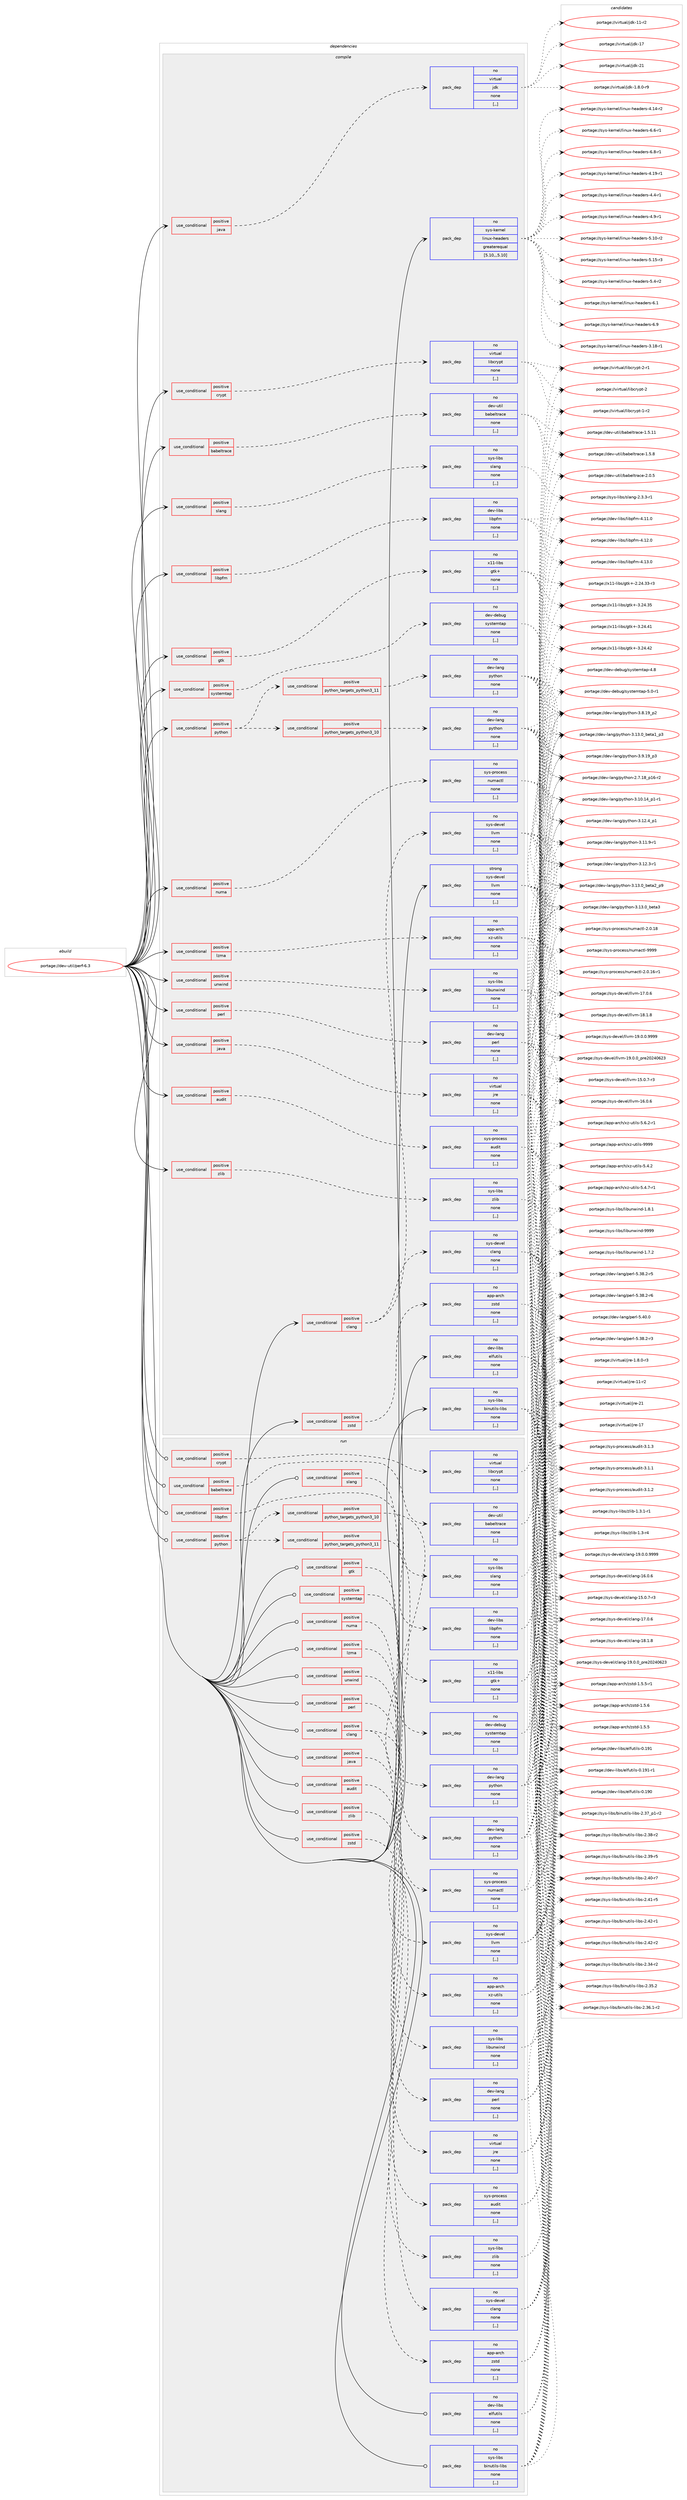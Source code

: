 digraph prolog {

# *************
# Graph options
# *************

newrank=true;
concentrate=true;
compound=true;
graph [rankdir=LR,fontname=Helvetica,fontsize=10,ranksep=1.5];#, ranksep=2.5, nodesep=0.2];
edge  [arrowhead=vee];
node  [fontname=Helvetica,fontsize=10];

# **********
# The ebuild
# **********

subgraph cluster_leftcol {
color=gray;
rank=same;
label=<<i>ebuild</i>>;
id [label="portage://dev-util/perf-6.3", color=red, width=4, href="../dev-util/perf-6.3.svg"];
}

# ****************
# The dependencies
# ****************

subgraph cluster_midcol {
color=gray;
label=<<i>dependencies</i>>;
subgraph cluster_compile {
fillcolor="#eeeeee";
style=filled;
label=<<i>compile</i>>;
subgraph cond59881 {
dependency213485 [label=<<TABLE BORDER="0" CELLBORDER="1" CELLSPACING="0" CELLPADDING="4"><TR><TD ROWSPAN="3" CELLPADDING="10">use_conditional</TD></TR><TR><TD>positive</TD></TR><TR><TD>audit</TD></TR></TABLE>>, shape=none, color=red];
subgraph pack152183 {
dependency213486 [label=<<TABLE BORDER="0" CELLBORDER="1" CELLSPACING="0" CELLPADDING="4" WIDTH="220"><TR><TD ROWSPAN="6" CELLPADDING="30">pack_dep</TD></TR><TR><TD WIDTH="110">no</TD></TR><TR><TD>sys-process</TD></TR><TR><TD>audit</TD></TR><TR><TD>none</TD></TR><TR><TD>[,,]</TD></TR></TABLE>>, shape=none, color=blue];
}
dependency213485:e -> dependency213486:w [weight=20,style="dashed",arrowhead="vee"];
}
id:e -> dependency213485:w [weight=20,style="solid",arrowhead="vee"];
subgraph cond59882 {
dependency213487 [label=<<TABLE BORDER="0" CELLBORDER="1" CELLSPACING="0" CELLPADDING="4"><TR><TD ROWSPAN="3" CELLPADDING="10">use_conditional</TD></TR><TR><TD>positive</TD></TR><TR><TD>babeltrace</TD></TR></TABLE>>, shape=none, color=red];
subgraph pack152184 {
dependency213488 [label=<<TABLE BORDER="0" CELLBORDER="1" CELLSPACING="0" CELLPADDING="4" WIDTH="220"><TR><TD ROWSPAN="6" CELLPADDING="30">pack_dep</TD></TR><TR><TD WIDTH="110">no</TD></TR><TR><TD>dev-util</TD></TR><TR><TD>babeltrace</TD></TR><TR><TD>none</TD></TR><TR><TD>[,,]</TD></TR></TABLE>>, shape=none, color=blue];
}
dependency213487:e -> dependency213488:w [weight=20,style="dashed",arrowhead="vee"];
}
id:e -> dependency213487:w [weight=20,style="solid",arrowhead="vee"];
subgraph cond59883 {
dependency213489 [label=<<TABLE BORDER="0" CELLBORDER="1" CELLSPACING="0" CELLPADDING="4"><TR><TD ROWSPAN="3" CELLPADDING="10">use_conditional</TD></TR><TR><TD>positive</TD></TR><TR><TD>clang</TD></TR></TABLE>>, shape=none, color=red];
subgraph pack152185 {
dependency213490 [label=<<TABLE BORDER="0" CELLBORDER="1" CELLSPACING="0" CELLPADDING="4" WIDTH="220"><TR><TD ROWSPAN="6" CELLPADDING="30">pack_dep</TD></TR><TR><TD WIDTH="110">no</TD></TR><TR><TD>sys-devel</TD></TR><TR><TD>clang</TD></TR><TR><TD>none</TD></TR><TR><TD>[,,]</TD></TR></TABLE>>, shape=none, color=blue];
}
dependency213489:e -> dependency213490:w [weight=20,style="dashed",arrowhead="vee"];
subgraph pack152186 {
dependency213491 [label=<<TABLE BORDER="0" CELLBORDER="1" CELLSPACING="0" CELLPADDING="4" WIDTH="220"><TR><TD ROWSPAN="6" CELLPADDING="30">pack_dep</TD></TR><TR><TD WIDTH="110">no</TD></TR><TR><TD>sys-devel</TD></TR><TR><TD>llvm</TD></TR><TR><TD>none</TD></TR><TR><TD>[,,]</TD></TR></TABLE>>, shape=none, color=blue];
}
dependency213489:e -> dependency213491:w [weight=20,style="dashed",arrowhead="vee"];
}
id:e -> dependency213489:w [weight=20,style="solid",arrowhead="vee"];
subgraph cond59884 {
dependency213492 [label=<<TABLE BORDER="0" CELLBORDER="1" CELLSPACING="0" CELLPADDING="4"><TR><TD ROWSPAN="3" CELLPADDING="10">use_conditional</TD></TR><TR><TD>positive</TD></TR><TR><TD>crypt</TD></TR></TABLE>>, shape=none, color=red];
subgraph pack152187 {
dependency213493 [label=<<TABLE BORDER="0" CELLBORDER="1" CELLSPACING="0" CELLPADDING="4" WIDTH="220"><TR><TD ROWSPAN="6" CELLPADDING="30">pack_dep</TD></TR><TR><TD WIDTH="110">no</TD></TR><TR><TD>virtual</TD></TR><TR><TD>libcrypt</TD></TR><TR><TD>none</TD></TR><TR><TD>[,,]</TD></TR></TABLE>>, shape=none, color=blue];
}
dependency213492:e -> dependency213493:w [weight=20,style="dashed",arrowhead="vee"];
}
id:e -> dependency213492:w [weight=20,style="solid",arrowhead="vee"];
subgraph cond59885 {
dependency213494 [label=<<TABLE BORDER="0" CELLBORDER="1" CELLSPACING="0" CELLPADDING="4"><TR><TD ROWSPAN="3" CELLPADDING="10">use_conditional</TD></TR><TR><TD>positive</TD></TR><TR><TD>gtk</TD></TR></TABLE>>, shape=none, color=red];
subgraph pack152188 {
dependency213495 [label=<<TABLE BORDER="0" CELLBORDER="1" CELLSPACING="0" CELLPADDING="4" WIDTH="220"><TR><TD ROWSPAN="6" CELLPADDING="30">pack_dep</TD></TR><TR><TD WIDTH="110">no</TD></TR><TR><TD>x11-libs</TD></TR><TR><TD>gtk+</TD></TR><TR><TD>none</TD></TR><TR><TD>[,,]</TD></TR></TABLE>>, shape=none, color=blue];
}
dependency213494:e -> dependency213495:w [weight=20,style="dashed",arrowhead="vee"];
}
id:e -> dependency213494:w [weight=20,style="solid",arrowhead="vee"];
subgraph cond59886 {
dependency213496 [label=<<TABLE BORDER="0" CELLBORDER="1" CELLSPACING="0" CELLPADDING="4"><TR><TD ROWSPAN="3" CELLPADDING="10">use_conditional</TD></TR><TR><TD>positive</TD></TR><TR><TD>java</TD></TR></TABLE>>, shape=none, color=red];
subgraph pack152189 {
dependency213497 [label=<<TABLE BORDER="0" CELLBORDER="1" CELLSPACING="0" CELLPADDING="4" WIDTH="220"><TR><TD ROWSPAN="6" CELLPADDING="30">pack_dep</TD></TR><TR><TD WIDTH="110">no</TD></TR><TR><TD>virtual</TD></TR><TR><TD>jdk</TD></TR><TR><TD>none</TD></TR><TR><TD>[,,]</TD></TR></TABLE>>, shape=none, color=blue];
}
dependency213496:e -> dependency213497:w [weight=20,style="dashed",arrowhead="vee"];
}
id:e -> dependency213496:w [weight=20,style="solid",arrowhead="vee"];
subgraph cond59887 {
dependency213498 [label=<<TABLE BORDER="0" CELLBORDER="1" CELLSPACING="0" CELLPADDING="4"><TR><TD ROWSPAN="3" CELLPADDING="10">use_conditional</TD></TR><TR><TD>positive</TD></TR><TR><TD>java</TD></TR></TABLE>>, shape=none, color=red];
subgraph pack152190 {
dependency213499 [label=<<TABLE BORDER="0" CELLBORDER="1" CELLSPACING="0" CELLPADDING="4" WIDTH="220"><TR><TD ROWSPAN="6" CELLPADDING="30">pack_dep</TD></TR><TR><TD WIDTH="110">no</TD></TR><TR><TD>virtual</TD></TR><TR><TD>jre</TD></TR><TR><TD>none</TD></TR><TR><TD>[,,]</TD></TR></TABLE>>, shape=none, color=blue];
}
dependency213498:e -> dependency213499:w [weight=20,style="dashed",arrowhead="vee"];
}
id:e -> dependency213498:w [weight=20,style="solid",arrowhead="vee"];
subgraph cond59888 {
dependency213500 [label=<<TABLE BORDER="0" CELLBORDER="1" CELLSPACING="0" CELLPADDING="4"><TR><TD ROWSPAN="3" CELLPADDING="10">use_conditional</TD></TR><TR><TD>positive</TD></TR><TR><TD>libpfm</TD></TR></TABLE>>, shape=none, color=red];
subgraph pack152191 {
dependency213501 [label=<<TABLE BORDER="0" CELLBORDER="1" CELLSPACING="0" CELLPADDING="4" WIDTH="220"><TR><TD ROWSPAN="6" CELLPADDING="30">pack_dep</TD></TR><TR><TD WIDTH="110">no</TD></TR><TR><TD>dev-libs</TD></TR><TR><TD>libpfm</TD></TR><TR><TD>none</TD></TR><TR><TD>[,,]</TD></TR></TABLE>>, shape=none, color=blue];
}
dependency213500:e -> dependency213501:w [weight=20,style="dashed",arrowhead="vee"];
}
id:e -> dependency213500:w [weight=20,style="solid",arrowhead="vee"];
subgraph cond59889 {
dependency213502 [label=<<TABLE BORDER="0" CELLBORDER="1" CELLSPACING="0" CELLPADDING="4"><TR><TD ROWSPAN="3" CELLPADDING="10">use_conditional</TD></TR><TR><TD>positive</TD></TR><TR><TD>lzma</TD></TR></TABLE>>, shape=none, color=red];
subgraph pack152192 {
dependency213503 [label=<<TABLE BORDER="0" CELLBORDER="1" CELLSPACING="0" CELLPADDING="4" WIDTH="220"><TR><TD ROWSPAN="6" CELLPADDING="30">pack_dep</TD></TR><TR><TD WIDTH="110">no</TD></TR><TR><TD>app-arch</TD></TR><TR><TD>xz-utils</TD></TR><TR><TD>none</TD></TR><TR><TD>[,,]</TD></TR></TABLE>>, shape=none, color=blue];
}
dependency213502:e -> dependency213503:w [weight=20,style="dashed",arrowhead="vee"];
}
id:e -> dependency213502:w [weight=20,style="solid",arrowhead="vee"];
subgraph cond59890 {
dependency213504 [label=<<TABLE BORDER="0" CELLBORDER="1" CELLSPACING="0" CELLPADDING="4"><TR><TD ROWSPAN="3" CELLPADDING="10">use_conditional</TD></TR><TR><TD>positive</TD></TR><TR><TD>numa</TD></TR></TABLE>>, shape=none, color=red];
subgraph pack152193 {
dependency213505 [label=<<TABLE BORDER="0" CELLBORDER="1" CELLSPACING="0" CELLPADDING="4" WIDTH="220"><TR><TD ROWSPAN="6" CELLPADDING="30">pack_dep</TD></TR><TR><TD WIDTH="110">no</TD></TR><TR><TD>sys-process</TD></TR><TR><TD>numactl</TD></TR><TR><TD>none</TD></TR><TR><TD>[,,]</TD></TR></TABLE>>, shape=none, color=blue];
}
dependency213504:e -> dependency213505:w [weight=20,style="dashed",arrowhead="vee"];
}
id:e -> dependency213504:w [weight=20,style="solid",arrowhead="vee"];
subgraph cond59891 {
dependency213506 [label=<<TABLE BORDER="0" CELLBORDER="1" CELLSPACING="0" CELLPADDING="4"><TR><TD ROWSPAN="3" CELLPADDING="10">use_conditional</TD></TR><TR><TD>positive</TD></TR><TR><TD>perl</TD></TR></TABLE>>, shape=none, color=red];
subgraph pack152194 {
dependency213507 [label=<<TABLE BORDER="0" CELLBORDER="1" CELLSPACING="0" CELLPADDING="4" WIDTH="220"><TR><TD ROWSPAN="6" CELLPADDING="30">pack_dep</TD></TR><TR><TD WIDTH="110">no</TD></TR><TR><TD>dev-lang</TD></TR><TR><TD>perl</TD></TR><TR><TD>none</TD></TR><TR><TD>[,,]</TD></TR></TABLE>>, shape=none, color=blue];
}
dependency213506:e -> dependency213507:w [weight=20,style="dashed",arrowhead="vee"];
}
id:e -> dependency213506:w [weight=20,style="solid",arrowhead="vee"];
subgraph cond59892 {
dependency213508 [label=<<TABLE BORDER="0" CELLBORDER="1" CELLSPACING="0" CELLPADDING="4"><TR><TD ROWSPAN="3" CELLPADDING="10">use_conditional</TD></TR><TR><TD>positive</TD></TR><TR><TD>python</TD></TR></TABLE>>, shape=none, color=red];
subgraph cond59893 {
dependency213509 [label=<<TABLE BORDER="0" CELLBORDER="1" CELLSPACING="0" CELLPADDING="4"><TR><TD ROWSPAN="3" CELLPADDING="10">use_conditional</TD></TR><TR><TD>positive</TD></TR><TR><TD>python_targets_python3_10</TD></TR></TABLE>>, shape=none, color=red];
subgraph pack152195 {
dependency213510 [label=<<TABLE BORDER="0" CELLBORDER="1" CELLSPACING="0" CELLPADDING="4" WIDTH="220"><TR><TD ROWSPAN="6" CELLPADDING="30">pack_dep</TD></TR><TR><TD WIDTH="110">no</TD></TR><TR><TD>dev-lang</TD></TR><TR><TD>python</TD></TR><TR><TD>none</TD></TR><TR><TD>[,,]</TD></TR></TABLE>>, shape=none, color=blue];
}
dependency213509:e -> dependency213510:w [weight=20,style="dashed",arrowhead="vee"];
}
dependency213508:e -> dependency213509:w [weight=20,style="dashed",arrowhead="vee"];
subgraph cond59894 {
dependency213511 [label=<<TABLE BORDER="0" CELLBORDER="1" CELLSPACING="0" CELLPADDING="4"><TR><TD ROWSPAN="3" CELLPADDING="10">use_conditional</TD></TR><TR><TD>positive</TD></TR><TR><TD>python_targets_python3_11</TD></TR></TABLE>>, shape=none, color=red];
subgraph pack152196 {
dependency213512 [label=<<TABLE BORDER="0" CELLBORDER="1" CELLSPACING="0" CELLPADDING="4" WIDTH="220"><TR><TD ROWSPAN="6" CELLPADDING="30">pack_dep</TD></TR><TR><TD WIDTH="110">no</TD></TR><TR><TD>dev-lang</TD></TR><TR><TD>python</TD></TR><TR><TD>none</TD></TR><TR><TD>[,,]</TD></TR></TABLE>>, shape=none, color=blue];
}
dependency213511:e -> dependency213512:w [weight=20,style="dashed",arrowhead="vee"];
}
dependency213508:e -> dependency213511:w [weight=20,style="dashed",arrowhead="vee"];
}
id:e -> dependency213508:w [weight=20,style="solid",arrowhead="vee"];
subgraph cond59895 {
dependency213513 [label=<<TABLE BORDER="0" CELLBORDER="1" CELLSPACING="0" CELLPADDING="4"><TR><TD ROWSPAN="3" CELLPADDING="10">use_conditional</TD></TR><TR><TD>positive</TD></TR><TR><TD>slang</TD></TR></TABLE>>, shape=none, color=red];
subgraph pack152197 {
dependency213514 [label=<<TABLE BORDER="0" CELLBORDER="1" CELLSPACING="0" CELLPADDING="4" WIDTH="220"><TR><TD ROWSPAN="6" CELLPADDING="30">pack_dep</TD></TR><TR><TD WIDTH="110">no</TD></TR><TR><TD>sys-libs</TD></TR><TR><TD>slang</TD></TR><TR><TD>none</TD></TR><TR><TD>[,,]</TD></TR></TABLE>>, shape=none, color=blue];
}
dependency213513:e -> dependency213514:w [weight=20,style="dashed",arrowhead="vee"];
}
id:e -> dependency213513:w [weight=20,style="solid",arrowhead="vee"];
subgraph cond59896 {
dependency213515 [label=<<TABLE BORDER="0" CELLBORDER="1" CELLSPACING="0" CELLPADDING="4"><TR><TD ROWSPAN="3" CELLPADDING="10">use_conditional</TD></TR><TR><TD>positive</TD></TR><TR><TD>systemtap</TD></TR></TABLE>>, shape=none, color=red];
subgraph pack152198 {
dependency213516 [label=<<TABLE BORDER="0" CELLBORDER="1" CELLSPACING="0" CELLPADDING="4" WIDTH="220"><TR><TD ROWSPAN="6" CELLPADDING="30">pack_dep</TD></TR><TR><TD WIDTH="110">no</TD></TR><TR><TD>dev-debug</TD></TR><TR><TD>systemtap</TD></TR><TR><TD>none</TD></TR><TR><TD>[,,]</TD></TR></TABLE>>, shape=none, color=blue];
}
dependency213515:e -> dependency213516:w [weight=20,style="dashed",arrowhead="vee"];
}
id:e -> dependency213515:w [weight=20,style="solid",arrowhead="vee"];
subgraph cond59897 {
dependency213517 [label=<<TABLE BORDER="0" CELLBORDER="1" CELLSPACING="0" CELLPADDING="4"><TR><TD ROWSPAN="3" CELLPADDING="10">use_conditional</TD></TR><TR><TD>positive</TD></TR><TR><TD>unwind</TD></TR></TABLE>>, shape=none, color=red];
subgraph pack152199 {
dependency213518 [label=<<TABLE BORDER="0" CELLBORDER="1" CELLSPACING="0" CELLPADDING="4" WIDTH="220"><TR><TD ROWSPAN="6" CELLPADDING="30">pack_dep</TD></TR><TR><TD WIDTH="110">no</TD></TR><TR><TD>sys-libs</TD></TR><TR><TD>libunwind</TD></TR><TR><TD>none</TD></TR><TR><TD>[,,]</TD></TR></TABLE>>, shape=none, color=blue];
}
dependency213517:e -> dependency213518:w [weight=20,style="dashed",arrowhead="vee"];
}
id:e -> dependency213517:w [weight=20,style="solid",arrowhead="vee"];
subgraph cond59898 {
dependency213519 [label=<<TABLE BORDER="0" CELLBORDER="1" CELLSPACING="0" CELLPADDING="4"><TR><TD ROWSPAN="3" CELLPADDING="10">use_conditional</TD></TR><TR><TD>positive</TD></TR><TR><TD>zlib</TD></TR></TABLE>>, shape=none, color=red];
subgraph pack152200 {
dependency213520 [label=<<TABLE BORDER="0" CELLBORDER="1" CELLSPACING="0" CELLPADDING="4" WIDTH="220"><TR><TD ROWSPAN="6" CELLPADDING="30">pack_dep</TD></TR><TR><TD WIDTH="110">no</TD></TR><TR><TD>sys-libs</TD></TR><TR><TD>zlib</TD></TR><TR><TD>none</TD></TR><TR><TD>[,,]</TD></TR></TABLE>>, shape=none, color=blue];
}
dependency213519:e -> dependency213520:w [weight=20,style="dashed",arrowhead="vee"];
}
id:e -> dependency213519:w [weight=20,style="solid",arrowhead="vee"];
subgraph cond59899 {
dependency213521 [label=<<TABLE BORDER="0" CELLBORDER="1" CELLSPACING="0" CELLPADDING="4"><TR><TD ROWSPAN="3" CELLPADDING="10">use_conditional</TD></TR><TR><TD>positive</TD></TR><TR><TD>zstd</TD></TR></TABLE>>, shape=none, color=red];
subgraph pack152201 {
dependency213522 [label=<<TABLE BORDER="0" CELLBORDER="1" CELLSPACING="0" CELLPADDING="4" WIDTH="220"><TR><TD ROWSPAN="6" CELLPADDING="30">pack_dep</TD></TR><TR><TD WIDTH="110">no</TD></TR><TR><TD>app-arch</TD></TR><TR><TD>zstd</TD></TR><TR><TD>none</TD></TR><TR><TD>[,,]</TD></TR></TABLE>>, shape=none, color=blue];
}
dependency213521:e -> dependency213522:w [weight=20,style="dashed",arrowhead="vee"];
}
id:e -> dependency213521:w [weight=20,style="solid",arrowhead="vee"];
subgraph pack152202 {
dependency213523 [label=<<TABLE BORDER="0" CELLBORDER="1" CELLSPACING="0" CELLPADDING="4" WIDTH="220"><TR><TD ROWSPAN="6" CELLPADDING="30">pack_dep</TD></TR><TR><TD WIDTH="110">no</TD></TR><TR><TD>dev-libs</TD></TR><TR><TD>elfutils</TD></TR><TR><TD>none</TD></TR><TR><TD>[,,]</TD></TR></TABLE>>, shape=none, color=blue];
}
id:e -> dependency213523:w [weight=20,style="solid",arrowhead="vee"];
subgraph pack152203 {
dependency213524 [label=<<TABLE BORDER="0" CELLBORDER="1" CELLSPACING="0" CELLPADDING="4" WIDTH="220"><TR><TD ROWSPAN="6" CELLPADDING="30">pack_dep</TD></TR><TR><TD WIDTH="110">no</TD></TR><TR><TD>sys-kernel</TD></TR><TR><TD>linux-headers</TD></TR><TR><TD>greaterequal</TD></TR><TR><TD>[5.10,,,5.10]</TD></TR></TABLE>>, shape=none, color=blue];
}
id:e -> dependency213524:w [weight=20,style="solid",arrowhead="vee"];
subgraph pack152204 {
dependency213525 [label=<<TABLE BORDER="0" CELLBORDER="1" CELLSPACING="0" CELLPADDING="4" WIDTH="220"><TR><TD ROWSPAN="6" CELLPADDING="30">pack_dep</TD></TR><TR><TD WIDTH="110">no</TD></TR><TR><TD>sys-libs</TD></TR><TR><TD>binutils-libs</TD></TR><TR><TD>none</TD></TR><TR><TD>[,,]</TD></TR></TABLE>>, shape=none, color=blue];
}
id:e -> dependency213525:w [weight=20,style="solid",arrowhead="vee"];
subgraph pack152205 {
dependency213526 [label=<<TABLE BORDER="0" CELLBORDER="1" CELLSPACING="0" CELLPADDING="4" WIDTH="220"><TR><TD ROWSPAN="6" CELLPADDING="30">pack_dep</TD></TR><TR><TD WIDTH="110">strong</TD></TR><TR><TD>sys-devel</TD></TR><TR><TD>llvm</TD></TR><TR><TD>none</TD></TR><TR><TD>[,,]</TD></TR></TABLE>>, shape=none, color=blue];
}
id:e -> dependency213526:w [weight=20,style="solid",arrowhead="vee"];
}
subgraph cluster_compileandrun {
fillcolor="#eeeeee";
style=filled;
label=<<i>compile and run</i>>;
}
subgraph cluster_run {
fillcolor="#eeeeee";
style=filled;
label=<<i>run</i>>;
subgraph cond59900 {
dependency213527 [label=<<TABLE BORDER="0" CELLBORDER="1" CELLSPACING="0" CELLPADDING="4"><TR><TD ROWSPAN="3" CELLPADDING="10">use_conditional</TD></TR><TR><TD>positive</TD></TR><TR><TD>audit</TD></TR></TABLE>>, shape=none, color=red];
subgraph pack152206 {
dependency213528 [label=<<TABLE BORDER="0" CELLBORDER="1" CELLSPACING="0" CELLPADDING="4" WIDTH="220"><TR><TD ROWSPAN="6" CELLPADDING="30">pack_dep</TD></TR><TR><TD WIDTH="110">no</TD></TR><TR><TD>sys-process</TD></TR><TR><TD>audit</TD></TR><TR><TD>none</TD></TR><TR><TD>[,,]</TD></TR></TABLE>>, shape=none, color=blue];
}
dependency213527:e -> dependency213528:w [weight=20,style="dashed",arrowhead="vee"];
}
id:e -> dependency213527:w [weight=20,style="solid",arrowhead="odot"];
subgraph cond59901 {
dependency213529 [label=<<TABLE BORDER="0" CELLBORDER="1" CELLSPACING="0" CELLPADDING="4"><TR><TD ROWSPAN="3" CELLPADDING="10">use_conditional</TD></TR><TR><TD>positive</TD></TR><TR><TD>babeltrace</TD></TR></TABLE>>, shape=none, color=red];
subgraph pack152207 {
dependency213530 [label=<<TABLE BORDER="0" CELLBORDER="1" CELLSPACING="0" CELLPADDING="4" WIDTH="220"><TR><TD ROWSPAN="6" CELLPADDING="30">pack_dep</TD></TR><TR><TD WIDTH="110">no</TD></TR><TR><TD>dev-util</TD></TR><TR><TD>babeltrace</TD></TR><TR><TD>none</TD></TR><TR><TD>[,,]</TD></TR></TABLE>>, shape=none, color=blue];
}
dependency213529:e -> dependency213530:w [weight=20,style="dashed",arrowhead="vee"];
}
id:e -> dependency213529:w [weight=20,style="solid",arrowhead="odot"];
subgraph cond59902 {
dependency213531 [label=<<TABLE BORDER="0" CELLBORDER="1" CELLSPACING="0" CELLPADDING="4"><TR><TD ROWSPAN="3" CELLPADDING="10">use_conditional</TD></TR><TR><TD>positive</TD></TR><TR><TD>clang</TD></TR></TABLE>>, shape=none, color=red];
subgraph pack152208 {
dependency213532 [label=<<TABLE BORDER="0" CELLBORDER="1" CELLSPACING="0" CELLPADDING="4" WIDTH="220"><TR><TD ROWSPAN="6" CELLPADDING="30">pack_dep</TD></TR><TR><TD WIDTH="110">no</TD></TR><TR><TD>sys-devel</TD></TR><TR><TD>clang</TD></TR><TR><TD>none</TD></TR><TR><TD>[,,]</TD></TR></TABLE>>, shape=none, color=blue];
}
dependency213531:e -> dependency213532:w [weight=20,style="dashed",arrowhead="vee"];
subgraph pack152209 {
dependency213533 [label=<<TABLE BORDER="0" CELLBORDER="1" CELLSPACING="0" CELLPADDING="4" WIDTH="220"><TR><TD ROWSPAN="6" CELLPADDING="30">pack_dep</TD></TR><TR><TD WIDTH="110">no</TD></TR><TR><TD>sys-devel</TD></TR><TR><TD>llvm</TD></TR><TR><TD>none</TD></TR><TR><TD>[,,]</TD></TR></TABLE>>, shape=none, color=blue];
}
dependency213531:e -> dependency213533:w [weight=20,style="dashed",arrowhead="vee"];
}
id:e -> dependency213531:w [weight=20,style="solid",arrowhead="odot"];
subgraph cond59903 {
dependency213534 [label=<<TABLE BORDER="0" CELLBORDER="1" CELLSPACING="0" CELLPADDING="4"><TR><TD ROWSPAN="3" CELLPADDING="10">use_conditional</TD></TR><TR><TD>positive</TD></TR><TR><TD>crypt</TD></TR></TABLE>>, shape=none, color=red];
subgraph pack152210 {
dependency213535 [label=<<TABLE BORDER="0" CELLBORDER="1" CELLSPACING="0" CELLPADDING="4" WIDTH="220"><TR><TD ROWSPAN="6" CELLPADDING="30">pack_dep</TD></TR><TR><TD WIDTH="110">no</TD></TR><TR><TD>virtual</TD></TR><TR><TD>libcrypt</TD></TR><TR><TD>none</TD></TR><TR><TD>[,,]</TD></TR></TABLE>>, shape=none, color=blue];
}
dependency213534:e -> dependency213535:w [weight=20,style="dashed",arrowhead="vee"];
}
id:e -> dependency213534:w [weight=20,style="solid",arrowhead="odot"];
subgraph cond59904 {
dependency213536 [label=<<TABLE BORDER="0" CELLBORDER="1" CELLSPACING="0" CELLPADDING="4"><TR><TD ROWSPAN="3" CELLPADDING="10">use_conditional</TD></TR><TR><TD>positive</TD></TR><TR><TD>gtk</TD></TR></TABLE>>, shape=none, color=red];
subgraph pack152211 {
dependency213537 [label=<<TABLE BORDER="0" CELLBORDER="1" CELLSPACING="0" CELLPADDING="4" WIDTH="220"><TR><TD ROWSPAN="6" CELLPADDING="30">pack_dep</TD></TR><TR><TD WIDTH="110">no</TD></TR><TR><TD>x11-libs</TD></TR><TR><TD>gtk+</TD></TR><TR><TD>none</TD></TR><TR><TD>[,,]</TD></TR></TABLE>>, shape=none, color=blue];
}
dependency213536:e -> dependency213537:w [weight=20,style="dashed",arrowhead="vee"];
}
id:e -> dependency213536:w [weight=20,style="solid",arrowhead="odot"];
subgraph cond59905 {
dependency213538 [label=<<TABLE BORDER="0" CELLBORDER="1" CELLSPACING="0" CELLPADDING="4"><TR><TD ROWSPAN="3" CELLPADDING="10">use_conditional</TD></TR><TR><TD>positive</TD></TR><TR><TD>java</TD></TR></TABLE>>, shape=none, color=red];
subgraph pack152212 {
dependency213539 [label=<<TABLE BORDER="0" CELLBORDER="1" CELLSPACING="0" CELLPADDING="4" WIDTH="220"><TR><TD ROWSPAN="6" CELLPADDING="30">pack_dep</TD></TR><TR><TD WIDTH="110">no</TD></TR><TR><TD>virtual</TD></TR><TR><TD>jre</TD></TR><TR><TD>none</TD></TR><TR><TD>[,,]</TD></TR></TABLE>>, shape=none, color=blue];
}
dependency213538:e -> dependency213539:w [weight=20,style="dashed",arrowhead="vee"];
}
id:e -> dependency213538:w [weight=20,style="solid",arrowhead="odot"];
subgraph cond59906 {
dependency213540 [label=<<TABLE BORDER="0" CELLBORDER="1" CELLSPACING="0" CELLPADDING="4"><TR><TD ROWSPAN="3" CELLPADDING="10">use_conditional</TD></TR><TR><TD>positive</TD></TR><TR><TD>libpfm</TD></TR></TABLE>>, shape=none, color=red];
subgraph pack152213 {
dependency213541 [label=<<TABLE BORDER="0" CELLBORDER="1" CELLSPACING="0" CELLPADDING="4" WIDTH="220"><TR><TD ROWSPAN="6" CELLPADDING="30">pack_dep</TD></TR><TR><TD WIDTH="110">no</TD></TR><TR><TD>dev-libs</TD></TR><TR><TD>libpfm</TD></TR><TR><TD>none</TD></TR><TR><TD>[,,]</TD></TR></TABLE>>, shape=none, color=blue];
}
dependency213540:e -> dependency213541:w [weight=20,style="dashed",arrowhead="vee"];
}
id:e -> dependency213540:w [weight=20,style="solid",arrowhead="odot"];
subgraph cond59907 {
dependency213542 [label=<<TABLE BORDER="0" CELLBORDER="1" CELLSPACING="0" CELLPADDING="4"><TR><TD ROWSPAN="3" CELLPADDING="10">use_conditional</TD></TR><TR><TD>positive</TD></TR><TR><TD>lzma</TD></TR></TABLE>>, shape=none, color=red];
subgraph pack152214 {
dependency213543 [label=<<TABLE BORDER="0" CELLBORDER="1" CELLSPACING="0" CELLPADDING="4" WIDTH="220"><TR><TD ROWSPAN="6" CELLPADDING="30">pack_dep</TD></TR><TR><TD WIDTH="110">no</TD></TR><TR><TD>app-arch</TD></TR><TR><TD>xz-utils</TD></TR><TR><TD>none</TD></TR><TR><TD>[,,]</TD></TR></TABLE>>, shape=none, color=blue];
}
dependency213542:e -> dependency213543:w [weight=20,style="dashed",arrowhead="vee"];
}
id:e -> dependency213542:w [weight=20,style="solid",arrowhead="odot"];
subgraph cond59908 {
dependency213544 [label=<<TABLE BORDER="0" CELLBORDER="1" CELLSPACING="0" CELLPADDING="4"><TR><TD ROWSPAN="3" CELLPADDING="10">use_conditional</TD></TR><TR><TD>positive</TD></TR><TR><TD>numa</TD></TR></TABLE>>, shape=none, color=red];
subgraph pack152215 {
dependency213545 [label=<<TABLE BORDER="0" CELLBORDER="1" CELLSPACING="0" CELLPADDING="4" WIDTH="220"><TR><TD ROWSPAN="6" CELLPADDING="30">pack_dep</TD></TR><TR><TD WIDTH="110">no</TD></TR><TR><TD>sys-process</TD></TR><TR><TD>numactl</TD></TR><TR><TD>none</TD></TR><TR><TD>[,,]</TD></TR></TABLE>>, shape=none, color=blue];
}
dependency213544:e -> dependency213545:w [weight=20,style="dashed",arrowhead="vee"];
}
id:e -> dependency213544:w [weight=20,style="solid",arrowhead="odot"];
subgraph cond59909 {
dependency213546 [label=<<TABLE BORDER="0" CELLBORDER="1" CELLSPACING="0" CELLPADDING="4"><TR><TD ROWSPAN="3" CELLPADDING="10">use_conditional</TD></TR><TR><TD>positive</TD></TR><TR><TD>perl</TD></TR></TABLE>>, shape=none, color=red];
subgraph pack152216 {
dependency213547 [label=<<TABLE BORDER="0" CELLBORDER="1" CELLSPACING="0" CELLPADDING="4" WIDTH="220"><TR><TD ROWSPAN="6" CELLPADDING="30">pack_dep</TD></TR><TR><TD WIDTH="110">no</TD></TR><TR><TD>dev-lang</TD></TR><TR><TD>perl</TD></TR><TR><TD>none</TD></TR><TR><TD>[,,]</TD></TR></TABLE>>, shape=none, color=blue];
}
dependency213546:e -> dependency213547:w [weight=20,style="dashed",arrowhead="vee"];
}
id:e -> dependency213546:w [weight=20,style="solid",arrowhead="odot"];
subgraph cond59910 {
dependency213548 [label=<<TABLE BORDER="0" CELLBORDER="1" CELLSPACING="0" CELLPADDING="4"><TR><TD ROWSPAN="3" CELLPADDING="10">use_conditional</TD></TR><TR><TD>positive</TD></TR><TR><TD>python</TD></TR></TABLE>>, shape=none, color=red];
subgraph cond59911 {
dependency213549 [label=<<TABLE BORDER="0" CELLBORDER="1" CELLSPACING="0" CELLPADDING="4"><TR><TD ROWSPAN="3" CELLPADDING="10">use_conditional</TD></TR><TR><TD>positive</TD></TR><TR><TD>python_targets_python3_10</TD></TR></TABLE>>, shape=none, color=red];
subgraph pack152217 {
dependency213550 [label=<<TABLE BORDER="0" CELLBORDER="1" CELLSPACING="0" CELLPADDING="4" WIDTH="220"><TR><TD ROWSPAN="6" CELLPADDING="30">pack_dep</TD></TR><TR><TD WIDTH="110">no</TD></TR><TR><TD>dev-lang</TD></TR><TR><TD>python</TD></TR><TR><TD>none</TD></TR><TR><TD>[,,]</TD></TR></TABLE>>, shape=none, color=blue];
}
dependency213549:e -> dependency213550:w [weight=20,style="dashed",arrowhead="vee"];
}
dependency213548:e -> dependency213549:w [weight=20,style="dashed",arrowhead="vee"];
subgraph cond59912 {
dependency213551 [label=<<TABLE BORDER="0" CELLBORDER="1" CELLSPACING="0" CELLPADDING="4"><TR><TD ROWSPAN="3" CELLPADDING="10">use_conditional</TD></TR><TR><TD>positive</TD></TR><TR><TD>python_targets_python3_11</TD></TR></TABLE>>, shape=none, color=red];
subgraph pack152218 {
dependency213552 [label=<<TABLE BORDER="0" CELLBORDER="1" CELLSPACING="0" CELLPADDING="4" WIDTH="220"><TR><TD ROWSPAN="6" CELLPADDING="30">pack_dep</TD></TR><TR><TD WIDTH="110">no</TD></TR><TR><TD>dev-lang</TD></TR><TR><TD>python</TD></TR><TR><TD>none</TD></TR><TR><TD>[,,]</TD></TR></TABLE>>, shape=none, color=blue];
}
dependency213551:e -> dependency213552:w [weight=20,style="dashed",arrowhead="vee"];
}
dependency213548:e -> dependency213551:w [weight=20,style="dashed",arrowhead="vee"];
}
id:e -> dependency213548:w [weight=20,style="solid",arrowhead="odot"];
subgraph cond59913 {
dependency213553 [label=<<TABLE BORDER="0" CELLBORDER="1" CELLSPACING="0" CELLPADDING="4"><TR><TD ROWSPAN="3" CELLPADDING="10">use_conditional</TD></TR><TR><TD>positive</TD></TR><TR><TD>slang</TD></TR></TABLE>>, shape=none, color=red];
subgraph pack152219 {
dependency213554 [label=<<TABLE BORDER="0" CELLBORDER="1" CELLSPACING="0" CELLPADDING="4" WIDTH="220"><TR><TD ROWSPAN="6" CELLPADDING="30">pack_dep</TD></TR><TR><TD WIDTH="110">no</TD></TR><TR><TD>sys-libs</TD></TR><TR><TD>slang</TD></TR><TR><TD>none</TD></TR><TR><TD>[,,]</TD></TR></TABLE>>, shape=none, color=blue];
}
dependency213553:e -> dependency213554:w [weight=20,style="dashed",arrowhead="vee"];
}
id:e -> dependency213553:w [weight=20,style="solid",arrowhead="odot"];
subgraph cond59914 {
dependency213555 [label=<<TABLE BORDER="0" CELLBORDER="1" CELLSPACING="0" CELLPADDING="4"><TR><TD ROWSPAN="3" CELLPADDING="10">use_conditional</TD></TR><TR><TD>positive</TD></TR><TR><TD>systemtap</TD></TR></TABLE>>, shape=none, color=red];
subgraph pack152220 {
dependency213556 [label=<<TABLE BORDER="0" CELLBORDER="1" CELLSPACING="0" CELLPADDING="4" WIDTH="220"><TR><TD ROWSPAN="6" CELLPADDING="30">pack_dep</TD></TR><TR><TD WIDTH="110">no</TD></TR><TR><TD>dev-debug</TD></TR><TR><TD>systemtap</TD></TR><TR><TD>none</TD></TR><TR><TD>[,,]</TD></TR></TABLE>>, shape=none, color=blue];
}
dependency213555:e -> dependency213556:w [weight=20,style="dashed",arrowhead="vee"];
}
id:e -> dependency213555:w [weight=20,style="solid",arrowhead="odot"];
subgraph cond59915 {
dependency213557 [label=<<TABLE BORDER="0" CELLBORDER="1" CELLSPACING="0" CELLPADDING="4"><TR><TD ROWSPAN="3" CELLPADDING="10">use_conditional</TD></TR><TR><TD>positive</TD></TR><TR><TD>unwind</TD></TR></TABLE>>, shape=none, color=red];
subgraph pack152221 {
dependency213558 [label=<<TABLE BORDER="0" CELLBORDER="1" CELLSPACING="0" CELLPADDING="4" WIDTH="220"><TR><TD ROWSPAN="6" CELLPADDING="30">pack_dep</TD></TR><TR><TD WIDTH="110">no</TD></TR><TR><TD>sys-libs</TD></TR><TR><TD>libunwind</TD></TR><TR><TD>none</TD></TR><TR><TD>[,,]</TD></TR></TABLE>>, shape=none, color=blue];
}
dependency213557:e -> dependency213558:w [weight=20,style="dashed",arrowhead="vee"];
}
id:e -> dependency213557:w [weight=20,style="solid",arrowhead="odot"];
subgraph cond59916 {
dependency213559 [label=<<TABLE BORDER="0" CELLBORDER="1" CELLSPACING="0" CELLPADDING="4"><TR><TD ROWSPAN="3" CELLPADDING="10">use_conditional</TD></TR><TR><TD>positive</TD></TR><TR><TD>zlib</TD></TR></TABLE>>, shape=none, color=red];
subgraph pack152222 {
dependency213560 [label=<<TABLE BORDER="0" CELLBORDER="1" CELLSPACING="0" CELLPADDING="4" WIDTH="220"><TR><TD ROWSPAN="6" CELLPADDING="30">pack_dep</TD></TR><TR><TD WIDTH="110">no</TD></TR><TR><TD>sys-libs</TD></TR><TR><TD>zlib</TD></TR><TR><TD>none</TD></TR><TR><TD>[,,]</TD></TR></TABLE>>, shape=none, color=blue];
}
dependency213559:e -> dependency213560:w [weight=20,style="dashed",arrowhead="vee"];
}
id:e -> dependency213559:w [weight=20,style="solid",arrowhead="odot"];
subgraph cond59917 {
dependency213561 [label=<<TABLE BORDER="0" CELLBORDER="1" CELLSPACING="0" CELLPADDING="4"><TR><TD ROWSPAN="3" CELLPADDING="10">use_conditional</TD></TR><TR><TD>positive</TD></TR><TR><TD>zstd</TD></TR></TABLE>>, shape=none, color=red];
subgraph pack152223 {
dependency213562 [label=<<TABLE BORDER="0" CELLBORDER="1" CELLSPACING="0" CELLPADDING="4" WIDTH="220"><TR><TD ROWSPAN="6" CELLPADDING="30">pack_dep</TD></TR><TR><TD WIDTH="110">no</TD></TR><TR><TD>app-arch</TD></TR><TR><TD>zstd</TD></TR><TR><TD>none</TD></TR><TR><TD>[,,]</TD></TR></TABLE>>, shape=none, color=blue];
}
dependency213561:e -> dependency213562:w [weight=20,style="dashed",arrowhead="vee"];
}
id:e -> dependency213561:w [weight=20,style="solid",arrowhead="odot"];
subgraph pack152224 {
dependency213563 [label=<<TABLE BORDER="0" CELLBORDER="1" CELLSPACING="0" CELLPADDING="4" WIDTH="220"><TR><TD ROWSPAN="6" CELLPADDING="30">pack_dep</TD></TR><TR><TD WIDTH="110">no</TD></TR><TR><TD>dev-libs</TD></TR><TR><TD>elfutils</TD></TR><TR><TD>none</TD></TR><TR><TD>[,,]</TD></TR></TABLE>>, shape=none, color=blue];
}
id:e -> dependency213563:w [weight=20,style="solid",arrowhead="odot"];
subgraph pack152225 {
dependency213564 [label=<<TABLE BORDER="0" CELLBORDER="1" CELLSPACING="0" CELLPADDING="4" WIDTH="220"><TR><TD ROWSPAN="6" CELLPADDING="30">pack_dep</TD></TR><TR><TD WIDTH="110">no</TD></TR><TR><TD>sys-libs</TD></TR><TR><TD>binutils-libs</TD></TR><TR><TD>none</TD></TR><TR><TD>[,,]</TD></TR></TABLE>>, shape=none, color=blue];
}
id:e -> dependency213564:w [weight=20,style="solid",arrowhead="odot"];
}
}

# **************
# The candidates
# **************

subgraph cluster_choices {
rank=same;
color=gray;
label=<<i>candidates</i>>;

subgraph choice152183 {
color=black;
nodesep=1;
choice11512111545112114111991011151154797117100105116455146494649 [label="portage://sys-process/audit-3.1.1", color=red, width=4,href="../sys-process/audit-3.1.1.svg"];
choice11512111545112114111991011151154797117100105116455146494650 [label="portage://sys-process/audit-3.1.2", color=red, width=4,href="../sys-process/audit-3.1.2.svg"];
choice11512111545112114111991011151154797117100105116455146494651 [label="portage://sys-process/audit-3.1.3", color=red, width=4,href="../sys-process/audit-3.1.3.svg"];
dependency213486:e -> choice11512111545112114111991011151154797117100105116455146494649:w [style=dotted,weight="100"];
dependency213486:e -> choice11512111545112114111991011151154797117100105116455146494650:w [style=dotted,weight="100"];
dependency213486:e -> choice11512111545112114111991011151154797117100105116455146494651:w [style=dotted,weight="100"];
}
subgraph choice152184 {
color=black;
nodesep=1;
choice1001011184511711610510847989798101108116114979910145494653464949 [label="portage://dev-util/babeltrace-1.5.11", color=red, width=4,href="../dev-util/babeltrace-1.5.11.svg"];
choice10010111845117116105108479897981011081161149799101454946534656 [label="portage://dev-util/babeltrace-1.5.8", color=red, width=4,href="../dev-util/babeltrace-1.5.8.svg"];
choice10010111845117116105108479897981011081161149799101455046484653 [label="portage://dev-util/babeltrace-2.0.5", color=red, width=4,href="../dev-util/babeltrace-2.0.5.svg"];
dependency213488:e -> choice1001011184511711610510847989798101108116114979910145494653464949:w [style=dotted,weight="100"];
dependency213488:e -> choice10010111845117116105108479897981011081161149799101454946534656:w [style=dotted,weight="100"];
dependency213488:e -> choice10010111845117116105108479897981011081161149799101455046484653:w [style=dotted,weight="100"];
}
subgraph choice152185 {
color=black;
nodesep=1;
choice11512111545100101118101108479910897110103454953464846554511451 [label="portage://sys-devel/clang-15.0.7-r3", color=red, width=4,href="../sys-devel/clang-15.0.7-r3.svg"];
choice1151211154510010111810110847991089711010345495446484654 [label="portage://sys-devel/clang-16.0.6", color=red, width=4,href="../sys-devel/clang-16.0.6.svg"];
choice1151211154510010111810110847991089711010345495546484654 [label="portage://sys-devel/clang-17.0.6", color=red, width=4,href="../sys-devel/clang-17.0.6.svg"];
choice1151211154510010111810110847991089711010345495646494656 [label="portage://sys-devel/clang-18.1.8", color=red, width=4,href="../sys-devel/clang-18.1.8.svg"];
choice11512111545100101118101108479910897110103454957464846484657575757 [label="portage://sys-devel/clang-19.0.0.9999", color=red, width=4,href="../sys-devel/clang-19.0.0.9999.svg"];
choice1151211154510010111810110847991089711010345495746484648951121141015048505248545051 [label="portage://sys-devel/clang-19.0.0_pre20240623", color=red, width=4,href="../sys-devel/clang-19.0.0_pre20240623.svg"];
dependency213490:e -> choice11512111545100101118101108479910897110103454953464846554511451:w [style=dotted,weight="100"];
dependency213490:e -> choice1151211154510010111810110847991089711010345495446484654:w [style=dotted,weight="100"];
dependency213490:e -> choice1151211154510010111810110847991089711010345495546484654:w [style=dotted,weight="100"];
dependency213490:e -> choice1151211154510010111810110847991089711010345495646494656:w [style=dotted,weight="100"];
dependency213490:e -> choice11512111545100101118101108479910897110103454957464846484657575757:w [style=dotted,weight="100"];
dependency213490:e -> choice1151211154510010111810110847991089711010345495746484648951121141015048505248545051:w [style=dotted,weight="100"];
}
subgraph choice152186 {
color=black;
nodesep=1;
choice1151211154510010111810110847108108118109454953464846554511451 [label="portage://sys-devel/llvm-15.0.7-r3", color=red, width=4,href="../sys-devel/llvm-15.0.7-r3.svg"];
choice115121115451001011181011084710810811810945495446484654 [label="portage://sys-devel/llvm-16.0.6", color=red, width=4,href="../sys-devel/llvm-16.0.6.svg"];
choice115121115451001011181011084710810811810945495546484654 [label="portage://sys-devel/llvm-17.0.6", color=red, width=4,href="../sys-devel/llvm-17.0.6.svg"];
choice115121115451001011181011084710810811810945495646494656 [label="portage://sys-devel/llvm-18.1.8", color=red, width=4,href="../sys-devel/llvm-18.1.8.svg"];
choice1151211154510010111810110847108108118109454957464846484657575757 [label="portage://sys-devel/llvm-19.0.0.9999", color=red, width=4,href="../sys-devel/llvm-19.0.0.9999.svg"];
choice115121115451001011181011084710810811810945495746484648951121141015048505248545051 [label="portage://sys-devel/llvm-19.0.0_pre20240623", color=red, width=4,href="../sys-devel/llvm-19.0.0_pre20240623.svg"];
dependency213491:e -> choice1151211154510010111810110847108108118109454953464846554511451:w [style=dotted,weight="100"];
dependency213491:e -> choice115121115451001011181011084710810811810945495446484654:w [style=dotted,weight="100"];
dependency213491:e -> choice115121115451001011181011084710810811810945495546484654:w [style=dotted,weight="100"];
dependency213491:e -> choice115121115451001011181011084710810811810945495646494656:w [style=dotted,weight="100"];
dependency213491:e -> choice1151211154510010111810110847108108118109454957464846484657575757:w [style=dotted,weight="100"];
dependency213491:e -> choice115121115451001011181011084710810811810945495746484648951121141015048505248545051:w [style=dotted,weight="100"];
}
subgraph choice152187 {
color=black;
nodesep=1;
choice1181051141161179710847108105989911412111211645494511450 [label="portage://virtual/libcrypt-1-r2", color=red, width=4,href="../virtual/libcrypt-1-r2.svg"];
choice118105114116117971084710810598991141211121164550 [label="portage://virtual/libcrypt-2", color=red, width=4,href="../virtual/libcrypt-2.svg"];
choice1181051141161179710847108105989911412111211645504511449 [label="portage://virtual/libcrypt-2-r1", color=red, width=4,href="../virtual/libcrypt-2-r1.svg"];
dependency213493:e -> choice1181051141161179710847108105989911412111211645494511450:w [style=dotted,weight="100"];
dependency213493:e -> choice118105114116117971084710810598991141211121164550:w [style=dotted,weight="100"];
dependency213493:e -> choice1181051141161179710847108105989911412111211645504511449:w [style=dotted,weight="100"];
}
subgraph choice152188 {
color=black;
nodesep=1;
choice12049494510810598115471031161074345504650524651514511451 [label="portage://x11-libs/gtk+-2.24.33-r3", color=red, width=4,href="../x11-libs/gtk+-2.24.33-r3.svg"];
choice1204949451081059811547103116107434551465052465153 [label="portage://x11-libs/gtk+-3.24.35", color=red, width=4,href="../x11-libs/gtk+-3.24.35.svg"];
choice1204949451081059811547103116107434551465052465249 [label="portage://x11-libs/gtk+-3.24.41", color=red, width=4,href="../x11-libs/gtk+-3.24.41.svg"];
choice1204949451081059811547103116107434551465052465250 [label="portage://x11-libs/gtk+-3.24.42", color=red, width=4,href="../x11-libs/gtk+-3.24.42.svg"];
dependency213495:e -> choice12049494510810598115471031161074345504650524651514511451:w [style=dotted,weight="100"];
dependency213495:e -> choice1204949451081059811547103116107434551465052465153:w [style=dotted,weight="100"];
dependency213495:e -> choice1204949451081059811547103116107434551465052465249:w [style=dotted,weight="100"];
dependency213495:e -> choice1204949451081059811547103116107434551465052465250:w [style=dotted,weight="100"];
}
subgraph choice152189 {
color=black;
nodesep=1;
choice11810511411611797108471061001074549465646484511457 [label="portage://virtual/jdk-1.8.0-r9", color=red, width=4,href="../virtual/jdk-1.8.0-r9.svg"];
choice11810511411611797108471061001074549494511450 [label="portage://virtual/jdk-11-r2", color=red, width=4,href="../virtual/jdk-11-r2.svg"];
choice1181051141161179710847106100107454955 [label="portage://virtual/jdk-17", color=red, width=4,href="../virtual/jdk-17.svg"];
choice1181051141161179710847106100107455049 [label="portage://virtual/jdk-21", color=red, width=4,href="../virtual/jdk-21.svg"];
dependency213497:e -> choice11810511411611797108471061001074549465646484511457:w [style=dotted,weight="100"];
dependency213497:e -> choice11810511411611797108471061001074549494511450:w [style=dotted,weight="100"];
dependency213497:e -> choice1181051141161179710847106100107454955:w [style=dotted,weight="100"];
dependency213497:e -> choice1181051141161179710847106100107455049:w [style=dotted,weight="100"];
}
subgraph choice152190 {
color=black;
nodesep=1;
choice11810511411611797108471061141014549465646484511451 [label="portage://virtual/jre-1.8.0-r3", color=red, width=4,href="../virtual/jre-1.8.0-r3.svg"];
choice11810511411611797108471061141014549494511450 [label="portage://virtual/jre-11-r2", color=red, width=4,href="../virtual/jre-11-r2.svg"];
choice1181051141161179710847106114101454955 [label="portage://virtual/jre-17", color=red, width=4,href="../virtual/jre-17.svg"];
choice1181051141161179710847106114101455049 [label="portage://virtual/jre-21", color=red, width=4,href="../virtual/jre-21.svg"];
dependency213499:e -> choice11810511411611797108471061141014549465646484511451:w [style=dotted,weight="100"];
dependency213499:e -> choice11810511411611797108471061141014549494511450:w [style=dotted,weight="100"];
dependency213499:e -> choice1181051141161179710847106114101454955:w [style=dotted,weight="100"];
dependency213499:e -> choice1181051141161179710847106114101455049:w [style=dotted,weight="100"];
}
subgraph choice152191 {
color=black;
nodesep=1;
choice1001011184510810598115471081059811210210945524649494648 [label="portage://dev-libs/libpfm-4.11.0", color=red, width=4,href="../dev-libs/libpfm-4.11.0.svg"];
choice1001011184510810598115471081059811210210945524649504648 [label="portage://dev-libs/libpfm-4.12.0", color=red, width=4,href="../dev-libs/libpfm-4.12.0.svg"];
choice1001011184510810598115471081059811210210945524649514648 [label="portage://dev-libs/libpfm-4.13.0", color=red, width=4,href="../dev-libs/libpfm-4.13.0.svg"];
dependency213501:e -> choice1001011184510810598115471081059811210210945524649494648:w [style=dotted,weight="100"];
dependency213501:e -> choice1001011184510810598115471081059811210210945524649504648:w [style=dotted,weight="100"];
dependency213501:e -> choice1001011184510810598115471081059811210210945524649514648:w [style=dotted,weight="100"];
}
subgraph choice152192 {
color=black;
nodesep=1;
choice971121124597114991044712012245117116105108115455346524650 [label="portage://app-arch/xz-utils-5.4.2", color=red, width=4,href="../app-arch/xz-utils-5.4.2.svg"];
choice9711211245971149910447120122451171161051081154553465246554511449 [label="portage://app-arch/xz-utils-5.4.7-r1", color=red, width=4,href="../app-arch/xz-utils-5.4.7-r1.svg"];
choice9711211245971149910447120122451171161051081154553465446504511449 [label="portage://app-arch/xz-utils-5.6.2-r1", color=red, width=4,href="../app-arch/xz-utils-5.6.2-r1.svg"];
choice9711211245971149910447120122451171161051081154557575757 [label="portage://app-arch/xz-utils-9999", color=red, width=4,href="../app-arch/xz-utils-9999.svg"];
dependency213503:e -> choice971121124597114991044712012245117116105108115455346524650:w [style=dotted,weight="100"];
dependency213503:e -> choice9711211245971149910447120122451171161051081154553465246554511449:w [style=dotted,weight="100"];
dependency213503:e -> choice9711211245971149910447120122451171161051081154553465446504511449:w [style=dotted,weight="100"];
dependency213503:e -> choice9711211245971149910447120122451171161051081154557575757:w [style=dotted,weight="100"];
}
subgraph choice152193 {
color=black;
nodesep=1;
choice1151211154511211411199101115115471101171099799116108455046484649544511449 [label="portage://sys-process/numactl-2.0.16-r1", color=red, width=4,href="../sys-process/numactl-2.0.16-r1.svg"];
choice115121115451121141119910111511547110117109979911610845504648464956 [label="portage://sys-process/numactl-2.0.18", color=red, width=4,href="../sys-process/numactl-2.0.18.svg"];
choice11512111545112114111991011151154711011710997991161084557575757 [label="portage://sys-process/numactl-9999", color=red, width=4,href="../sys-process/numactl-9999.svg"];
dependency213505:e -> choice1151211154511211411199101115115471101171099799116108455046484649544511449:w [style=dotted,weight="100"];
dependency213505:e -> choice115121115451121141119910111511547110117109979911610845504648464956:w [style=dotted,weight="100"];
dependency213505:e -> choice11512111545112114111991011151154711011710997991161084557575757:w [style=dotted,weight="100"];
}
subgraph choice152194 {
color=black;
nodesep=1;
choice100101118451089711010347112101114108455346515646504511451 [label="portage://dev-lang/perl-5.38.2-r3", color=red, width=4,href="../dev-lang/perl-5.38.2-r3.svg"];
choice100101118451089711010347112101114108455346515646504511453 [label="portage://dev-lang/perl-5.38.2-r5", color=red, width=4,href="../dev-lang/perl-5.38.2-r5.svg"];
choice100101118451089711010347112101114108455346515646504511454 [label="portage://dev-lang/perl-5.38.2-r6", color=red, width=4,href="../dev-lang/perl-5.38.2-r6.svg"];
choice10010111845108971101034711210111410845534652484648 [label="portage://dev-lang/perl-5.40.0", color=red, width=4,href="../dev-lang/perl-5.40.0.svg"];
dependency213507:e -> choice100101118451089711010347112101114108455346515646504511451:w [style=dotted,weight="100"];
dependency213507:e -> choice100101118451089711010347112101114108455346515646504511453:w [style=dotted,weight="100"];
dependency213507:e -> choice100101118451089711010347112101114108455346515646504511454:w [style=dotted,weight="100"];
dependency213507:e -> choice10010111845108971101034711210111410845534652484648:w [style=dotted,weight="100"];
}
subgraph choice152195 {
color=black;
nodesep=1;
choice100101118451089711010347112121116104111110455046554649569511249544511450 [label="portage://dev-lang/python-2.7.18_p16-r2", color=red, width=4,href="../dev-lang/python-2.7.18_p16-r2.svg"];
choice100101118451089711010347112121116104111110455146494846495295112494511449 [label="portage://dev-lang/python-3.10.14_p1-r1", color=red, width=4,href="../dev-lang/python-3.10.14_p1-r1.svg"];
choice100101118451089711010347112121116104111110455146494946574511449 [label="portage://dev-lang/python-3.11.9-r1", color=red, width=4,href="../dev-lang/python-3.11.9-r1.svg"];
choice100101118451089711010347112121116104111110455146495046514511449 [label="portage://dev-lang/python-3.12.3-r1", color=red, width=4,href="../dev-lang/python-3.12.3-r1.svg"];
choice100101118451089711010347112121116104111110455146495046529511249 [label="portage://dev-lang/python-3.12.4_p1", color=red, width=4,href="../dev-lang/python-3.12.4_p1.svg"];
choice10010111845108971101034711212111610411111045514649514648959810111697499511251 [label="portage://dev-lang/python-3.13.0_beta1_p3", color=red, width=4,href="../dev-lang/python-3.13.0_beta1_p3.svg"];
choice10010111845108971101034711212111610411111045514649514648959810111697509511257 [label="portage://dev-lang/python-3.13.0_beta2_p9", color=red, width=4,href="../dev-lang/python-3.13.0_beta2_p9.svg"];
choice1001011184510897110103471121211161041111104551464951464895981011169751 [label="portage://dev-lang/python-3.13.0_beta3", color=red, width=4,href="../dev-lang/python-3.13.0_beta3.svg"];
choice100101118451089711010347112121116104111110455146564649579511250 [label="portage://dev-lang/python-3.8.19_p2", color=red, width=4,href="../dev-lang/python-3.8.19_p2.svg"];
choice100101118451089711010347112121116104111110455146574649579511251 [label="portage://dev-lang/python-3.9.19_p3", color=red, width=4,href="../dev-lang/python-3.9.19_p3.svg"];
dependency213510:e -> choice100101118451089711010347112121116104111110455046554649569511249544511450:w [style=dotted,weight="100"];
dependency213510:e -> choice100101118451089711010347112121116104111110455146494846495295112494511449:w [style=dotted,weight="100"];
dependency213510:e -> choice100101118451089711010347112121116104111110455146494946574511449:w [style=dotted,weight="100"];
dependency213510:e -> choice100101118451089711010347112121116104111110455146495046514511449:w [style=dotted,weight="100"];
dependency213510:e -> choice100101118451089711010347112121116104111110455146495046529511249:w [style=dotted,weight="100"];
dependency213510:e -> choice10010111845108971101034711212111610411111045514649514648959810111697499511251:w [style=dotted,weight="100"];
dependency213510:e -> choice10010111845108971101034711212111610411111045514649514648959810111697509511257:w [style=dotted,weight="100"];
dependency213510:e -> choice1001011184510897110103471121211161041111104551464951464895981011169751:w [style=dotted,weight="100"];
dependency213510:e -> choice100101118451089711010347112121116104111110455146564649579511250:w [style=dotted,weight="100"];
dependency213510:e -> choice100101118451089711010347112121116104111110455146574649579511251:w [style=dotted,weight="100"];
}
subgraph choice152196 {
color=black;
nodesep=1;
choice100101118451089711010347112121116104111110455046554649569511249544511450 [label="portage://dev-lang/python-2.7.18_p16-r2", color=red, width=4,href="../dev-lang/python-2.7.18_p16-r2.svg"];
choice100101118451089711010347112121116104111110455146494846495295112494511449 [label="portage://dev-lang/python-3.10.14_p1-r1", color=red, width=4,href="../dev-lang/python-3.10.14_p1-r1.svg"];
choice100101118451089711010347112121116104111110455146494946574511449 [label="portage://dev-lang/python-3.11.9-r1", color=red, width=4,href="../dev-lang/python-3.11.9-r1.svg"];
choice100101118451089711010347112121116104111110455146495046514511449 [label="portage://dev-lang/python-3.12.3-r1", color=red, width=4,href="../dev-lang/python-3.12.3-r1.svg"];
choice100101118451089711010347112121116104111110455146495046529511249 [label="portage://dev-lang/python-3.12.4_p1", color=red, width=4,href="../dev-lang/python-3.12.4_p1.svg"];
choice10010111845108971101034711212111610411111045514649514648959810111697499511251 [label="portage://dev-lang/python-3.13.0_beta1_p3", color=red, width=4,href="../dev-lang/python-3.13.0_beta1_p3.svg"];
choice10010111845108971101034711212111610411111045514649514648959810111697509511257 [label="portage://dev-lang/python-3.13.0_beta2_p9", color=red, width=4,href="../dev-lang/python-3.13.0_beta2_p9.svg"];
choice1001011184510897110103471121211161041111104551464951464895981011169751 [label="portage://dev-lang/python-3.13.0_beta3", color=red, width=4,href="../dev-lang/python-3.13.0_beta3.svg"];
choice100101118451089711010347112121116104111110455146564649579511250 [label="portage://dev-lang/python-3.8.19_p2", color=red, width=4,href="../dev-lang/python-3.8.19_p2.svg"];
choice100101118451089711010347112121116104111110455146574649579511251 [label="portage://dev-lang/python-3.9.19_p3", color=red, width=4,href="../dev-lang/python-3.9.19_p3.svg"];
dependency213512:e -> choice100101118451089711010347112121116104111110455046554649569511249544511450:w [style=dotted,weight="100"];
dependency213512:e -> choice100101118451089711010347112121116104111110455146494846495295112494511449:w [style=dotted,weight="100"];
dependency213512:e -> choice100101118451089711010347112121116104111110455146494946574511449:w [style=dotted,weight="100"];
dependency213512:e -> choice100101118451089711010347112121116104111110455146495046514511449:w [style=dotted,weight="100"];
dependency213512:e -> choice100101118451089711010347112121116104111110455146495046529511249:w [style=dotted,weight="100"];
dependency213512:e -> choice10010111845108971101034711212111610411111045514649514648959810111697499511251:w [style=dotted,weight="100"];
dependency213512:e -> choice10010111845108971101034711212111610411111045514649514648959810111697509511257:w [style=dotted,weight="100"];
dependency213512:e -> choice1001011184510897110103471121211161041111104551464951464895981011169751:w [style=dotted,weight="100"];
dependency213512:e -> choice100101118451089711010347112121116104111110455146564649579511250:w [style=dotted,weight="100"];
dependency213512:e -> choice100101118451089711010347112121116104111110455146574649579511251:w [style=dotted,weight="100"];
}
subgraph choice152197 {
color=black;
nodesep=1;
choice115121115451081059811547115108971101034550465146514511449 [label="portage://sys-libs/slang-2.3.3-r1", color=red, width=4,href="../sys-libs/slang-2.3.3-r1.svg"];
dependency213514:e -> choice115121115451081059811547115108971101034550465146514511449:w [style=dotted,weight="100"];
}
subgraph choice152198 {
color=black;
nodesep=1;
choice1001011184510010198117103471151211151161011091169711245524656 [label="portage://dev-debug/systemtap-4.8", color=red, width=4,href="../dev-debug/systemtap-4.8.svg"];
choice10010111845100101981171034711512111511610110911697112455346484511449 [label="portage://dev-debug/systemtap-5.0-r1", color=red, width=4,href="../dev-debug/systemtap-5.0-r1.svg"];
dependency213516:e -> choice1001011184510010198117103471151211151161011091169711245524656:w [style=dotted,weight="100"];
dependency213516:e -> choice10010111845100101981171034711512111511610110911697112455346484511449:w [style=dotted,weight="100"];
}
subgraph choice152199 {
color=black;
nodesep=1;
choice11512111545108105981154710810598117110119105110100454946554650 [label="portage://sys-libs/libunwind-1.7.2", color=red, width=4,href="../sys-libs/libunwind-1.7.2.svg"];
choice11512111545108105981154710810598117110119105110100454946564649 [label="portage://sys-libs/libunwind-1.8.1", color=red, width=4,href="../sys-libs/libunwind-1.8.1.svg"];
choice115121115451081059811547108105981171101191051101004557575757 [label="portage://sys-libs/libunwind-9999", color=red, width=4,href="../sys-libs/libunwind-9999.svg"];
dependency213518:e -> choice11512111545108105981154710810598117110119105110100454946554650:w [style=dotted,weight="100"];
dependency213518:e -> choice11512111545108105981154710810598117110119105110100454946564649:w [style=dotted,weight="100"];
dependency213518:e -> choice115121115451081059811547108105981171101191051101004557575757:w [style=dotted,weight="100"];
}
subgraph choice152200 {
color=black;
nodesep=1;
choice11512111545108105981154712210810598454946514511452 [label="portage://sys-libs/zlib-1.3-r4", color=red, width=4,href="../sys-libs/zlib-1.3-r4.svg"];
choice115121115451081059811547122108105984549465146494511449 [label="portage://sys-libs/zlib-1.3.1-r1", color=red, width=4,href="../sys-libs/zlib-1.3.1-r1.svg"];
dependency213520:e -> choice11512111545108105981154712210810598454946514511452:w [style=dotted,weight="100"];
dependency213520:e -> choice115121115451081059811547122108105984549465146494511449:w [style=dotted,weight="100"];
}
subgraph choice152201 {
color=black;
nodesep=1;
choice9711211245971149910447122115116100454946534653 [label="portage://app-arch/zstd-1.5.5", color=red, width=4,href="../app-arch/zstd-1.5.5.svg"];
choice97112112459711499104471221151161004549465346534511449 [label="portage://app-arch/zstd-1.5.5-r1", color=red, width=4,href="../app-arch/zstd-1.5.5-r1.svg"];
choice9711211245971149910447122115116100454946534654 [label="portage://app-arch/zstd-1.5.6", color=red, width=4,href="../app-arch/zstd-1.5.6.svg"];
dependency213522:e -> choice9711211245971149910447122115116100454946534653:w [style=dotted,weight="100"];
dependency213522:e -> choice97112112459711499104471221151161004549465346534511449:w [style=dotted,weight="100"];
dependency213522:e -> choice9711211245971149910447122115116100454946534654:w [style=dotted,weight="100"];
}
subgraph choice152202 {
color=black;
nodesep=1;
choice100101118451081059811547101108102117116105108115454846495748 [label="portage://dev-libs/elfutils-0.190", color=red, width=4,href="../dev-libs/elfutils-0.190.svg"];
choice100101118451081059811547101108102117116105108115454846495749 [label="portage://dev-libs/elfutils-0.191", color=red, width=4,href="../dev-libs/elfutils-0.191.svg"];
choice1001011184510810598115471011081021171161051081154548464957494511449 [label="portage://dev-libs/elfutils-0.191-r1", color=red, width=4,href="../dev-libs/elfutils-0.191-r1.svg"];
dependency213523:e -> choice100101118451081059811547101108102117116105108115454846495748:w [style=dotted,weight="100"];
dependency213523:e -> choice100101118451081059811547101108102117116105108115454846495749:w [style=dotted,weight="100"];
dependency213523:e -> choice1001011184510810598115471011081021171161051081154548464957494511449:w [style=dotted,weight="100"];
}
subgraph choice152203 {
color=black;
nodesep=1;
choice1151211154510710111411010110847108105110117120451041019710010111411545514649564511449 [label="portage://sys-kernel/linux-headers-3.18-r1", color=red, width=4,href="../sys-kernel/linux-headers-3.18-r1.svg"];
choice1151211154510710111411010110847108105110117120451041019710010111411545524649524511450 [label="portage://sys-kernel/linux-headers-4.14-r2", color=red, width=4,href="../sys-kernel/linux-headers-4.14-r2.svg"];
choice1151211154510710111411010110847108105110117120451041019710010111411545524649574511449 [label="portage://sys-kernel/linux-headers-4.19-r1", color=red, width=4,href="../sys-kernel/linux-headers-4.19-r1.svg"];
choice11512111545107101114110101108471081051101171204510410197100101114115455246524511449 [label="portage://sys-kernel/linux-headers-4.4-r1", color=red, width=4,href="../sys-kernel/linux-headers-4.4-r1.svg"];
choice11512111545107101114110101108471081051101171204510410197100101114115455246574511449 [label="portage://sys-kernel/linux-headers-4.9-r1", color=red, width=4,href="../sys-kernel/linux-headers-4.9-r1.svg"];
choice1151211154510710111411010110847108105110117120451041019710010111411545534649484511450 [label="portage://sys-kernel/linux-headers-5.10-r2", color=red, width=4,href="../sys-kernel/linux-headers-5.10-r2.svg"];
choice1151211154510710111411010110847108105110117120451041019710010111411545534649534511451 [label="portage://sys-kernel/linux-headers-5.15-r3", color=red, width=4,href="../sys-kernel/linux-headers-5.15-r3.svg"];
choice11512111545107101114110101108471081051101171204510410197100101114115455346524511450 [label="portage://sys-kernel/linux-headers-5.4-r2", color=red, width=4,href="../sys-kernel/linux-headers-5.4-r2.svg"];
choice1151211154510710111411010110847108105110117120451041019710010111411545544649 [label="portage://sys-kernel/linux-headers-6.1", color=red, width=4,href="../sys-kernel/linux-headers-6.1.svg"];
choice11512111545107101114110101108471081051101171204510410197100101114115455446544511449 [label="portage://sys-kernel/linux-headers-6.6-r1", color=red, width=4,href="../sys-kernel/linux-headers-6.6-r1.svg"];
choice11512111545107101114110101108471081051101171204510410197100101114115455446564511449 [label="portage://sys-kernel/linux-headers-6.8-r1", color=red, width=4,href="../sys-kernel/linux-headers-6.8-r1.svg"];
choice1151211154510710111411010110847108105110117120451041019710010111411545544657 [label="portage://sys-kernel/linux-headers-6.9", color=red, width=4,href="../sys-kernel/linux-headers-6.9.svg"];
dependency213524:e -> choice1151211154510710111411010110847108105110117120451041019710010111411545514649564511449:w [style=dotted,weight="100"];
dependency213524:e -> choice1151211154510710111411010110847108105110117120451041019710010111411545524649524511450:w [style=dotted,weight="100"];
dependency213524:e -> choice1151211154510710111411010110847108105110117120451041019710010111411545524649574511449:w [style=dotted,weight="100"];
dependency213524:e -> choice11512111545107101114110101108471081051101171204510410197100101114115455246524511449:w [style=dotted,weight="100"];
dependency213524:e -> choice11512111545107101114110101108471081051101171204510410197100101114115455246574511449:w [style=dotted,weight="100"];
dependency213524:e -> choice1151211154510710111411010110847108105110117120451041019710010111411545534649484511450:w [style=dotted,weight="100"];
dependency213524:e -> choice1151211154510710111411010110847108105110117120451041019710010111411545534649534511451:w [style=dotted,weight="100"];
dependency213524:e -> choice11512111545107101114110101108471081051101171204510410197100101114115455346524511450:w [style=dotted,weight="100"];
dependency213524:e -> choice1151211154510710111411010110847108105110117120451041019710010111411545544649:w [style=dotted,weight="100"];
dependency213524:e -> choice11512111545107101114110101108471081051101171204510410197100101114115455446544511449:w [style=dotted,weight="100"];
dependency213524:e -> choice11512111545107101114110101108471081051101171204510410197100101114115455446564511449:w [style=dotted,weight="100"];
dependency213524:e -> choice1151211154510710111411010110847108105110117120451041019710010111411545544657:w [style=dotted,weight="100"];
}
subgraph choice152204 {
color=black;
nodesep=1;
choice11512111545108105981154798105110117116105108115451081059811545504651524511450 [label="portage://sys-libs/binutils-libs-2.34-r2", color=red, width=4,href="../sys-libs/binutils-libs-2.34-r2.svg"];
choice11512111545108105981154798105110117116105108115451081059811545504651534650 [label="portage://sys-libs/binutils-libs-2.35.2", color=red, width=4,href="../sys-libs/binutils-libs-2.35.2.svg"];
choice115121115451081059811547981051101171161051081154510810598115455046515446494511450 [label="portage://sys-libs/binutils-libs-2.36.1-r2", color=red, width=4,href="../sys-libs/binutils-libs-2.36.1-r2.svg"];
choice115121115451081059811547981051101171161051081154510810598115455046515595112494511450 [label="portage://sys-libs/binutils-libs-2.37_p1-r2", color=red, width=4,href="../sys-libs/binutils-libs-2.37_p1-r2.svg"];
choice11512111545108105981154798105110117116105108115451081059811545504651564511450 [label="portage://sys-libs/binutils-libs-2.38-r2", color=red, width=4,href="../sys-libs/binutils-libs-2.38-r2.svg"];
choice11512111545108105981154798105110117116105108115451081059811545504651574511453 [label="portage://sys-libs/binutils-libs-2.39-r5", color=red, width=4,href="../sys-libs/binutils-libs-2.39-r5.svg"];
choice11512111545108105981154798105110117116105108115451081059811545504652484511455 [label="portage://sys-libs/binutils-libs-2.40-r7", color=red, width=4,href="../sys-libs/binutils-libs-2.40-r7.svg"];
choice11512111545108105981154798105110117116105108115451081059811545504652494511453 [label="portage://sys-libs/binutils-libs-2.41-r5", color=red, width=4,href="../sys-libs/binutils-libs-2.41-r5.svg"];
choice11512111545108105981154798105110117116105108115451081059811545504652504511449 [label="portage://sys-libs/binutils-libs-2.42-r1", color=red, width=4,href="../sys-libs/binutils-libs-2.42-r1.svg"];
choice11512111545108105981154798105110117116105108115451081059811545504652504511450 [label="portage://sys-libs/binutils-libs-2.42-r2", color=red, width=4,href="../sys-libs/binutils-libs-2.42-r2.svg"];
dependency213525:e -> choice11512111545108105981154798105110117116105108115451081059811545504651524511450:w [style=dotted,weight="100"];
dependency213525:e -> choice11512111545108105981154798105110117116105108115451081059811545504651534650:w [style=dotted,weight="100"];
dependency213525:e -> choice115121115451081059811547981051101171161051081154510810598115455046515446494511450:w [style=dotted,weight="100"];
dependency213525:e -> choice115121115451081059811547981051101171161051081154510810598115455046515595112494511450:w [style=dotted,weight="100"];
dependency213525:e -> choice11512111545108105981154798105110117116105108115451081059811545504651564511450:w [style=dotted,weight="100"];
dependency213525:e -> choice11512111545108105981154798105110117116105108115451081059811545504651574511453:w [style=dotted,weight="100"];
dependency213525:e -> choice11512111545108105981154798105110117116105108115451081059811545504652484511455:w [style=dotted,weight="100"];
dependency213525:e -> choice11512111545108105981154798105110117116105108115451081059811545504652494511453:w [style=dotted,weight="100"];
dependency213525:e -> choice11512111545108105981154798105110117116105108115451081059811545504652504511449:w [style=dotted,weight="100"];
dependency213525:e -> choice11512111545108105981154798105110117116105108115451081059811545504652504511450:w [style=dotted,weight="100"];
}
subgraph choice152205 {
color=black;
nodesep=1;
choice1151211154510010111810110847108108118109454953464846554511451 [label="portage://sys-devel/llvm-15.0.7-r3", color=red, width=4,href="../sys-devel/llvm-15.0.7-r3.svg"];
choice115121115451001011181011084710810811810945495446484654 [label="portage://sys-devel/llvm-16.0.6", color=red, width=4,href="../sys-devel/llvm-16.0.6.svg"];
choice115121115451001011181011084710810811810945495546484654 [label="portage://sys-devel/llvm-17.0.6", color=red, width=4,href="../sys-devel/llvm-17.0.6.svg"];
choice115121115451001011181011084710810811810945495646494656 [label="portage://sys-devel/llvm-18.1.8", color=red, width=4,href="../sys-devel/llvm-18.1.8.svg"];
choice1151211154510010111810110847108108118109454957464846484657575757 [label="portage://sys-devel/llvm-19.0.0.9999", color=red, width=4,href="../sys-devel/llvm-19.0.0.9999.svg"];
choice115121115451001011181011084710810811810945495746484648951121141015048505248545051 [label="portage://sys-devel/llvm-19.0.0_pre20240623", color=red, width=4,href="../sys-devel/llvm-19.0.0_pre20240623.svg"];
dependency213526:e -> choice1151211154510010111810110847108108118109454953464846554511451:w [style=dotted,weight="100"];
dependency213526:e -> choice115121115451001011181011084710810811810945495446484654:w [style=dotted,weight="100"];
dependency213526:e -> choice115121115451001011181011084710810811810945495546484654:w [style=dotted,weight="100"];
dependency213526:e -> choice115121115451001011181011084710810811810945495646494656:w [style=dotted,weight="100"];
dependency213526:e -> choice1151211154510010111810110847108108118109454957464846484657575757:w [style=dotted,weight="100"];
dependency213526:e -> choice115121115451001011181011084710810811810945495746484648951121141015048505248545051:w [style=dotted,weight="100"];
}
subgraph choice152206 {
color=black;
nodesep=1;
choice11512111545112114111991011151154797117100105116455146494649 [label="portage://sys-process/audit-3.1.1", color=red, width=4,href="../sys-process/audit-3.1.1.svg"];
choice11512111545112114111991011151154797117100105116455146494650 [label="portage://sys-process/audit-3.1.2", color=red, width=4,href="../sys-process/audit-3.1.2.svg"];
choice11512111545112114111991011151154797117100105116455146494651 [label="portage://sys-process/audit-3.1.3", color=red, width=4,href="../sys-process/audit-3.1.3.svg"];
dependency213528:e -> choice11512111545112114111991011151154797117100105116455146494649:w [style=dotted,weight="100"];
dependency213528:e -> choice11512111545112114111991011151154797117100105116455146494650:w [style=dotted,weight="100"];
dependency213528:e -> choice11512111545112114111991011151154797117100105116455146494651:w [style=dotted,weight="100"];
}
subgraph choice152207 {
color=black;
nodesep=1;
choice1001011184511711610510847989798101108116114979910145494653464949 [label="portage://dev-util/babeltrace-1.5.11", color=red, width=4,href="../dev-util/babeltrace-1.5.11.svg"];
choice10010111845117116105108479897981011081161149799101454946534656 [label="portage://dev-util/babeltrace-1.5.8", color=red, width=4,href="../dev-util/babeltrace-1.5.8.svg"];
choice10010111845117116105108479897981011081161149799101455046484653 [label="portage://dev-util/babeltrace-2.0.5", color=red, width=4,href="../dev-util/babeltrace-2.0.5.svg"];
dependency213530:e -> choice1001011184511711610510847989798101108116114979910145494653464949:w [style=dotted,weight="100"];
dependency213530:e -> choice10010111845117116105108479897981011081161149799101454946534656:w [style=dotted,weight="100"];
dependency213530:e -> choice10010111845117116105108479897981011081161149799101455046484653:w [style=dotted,weight="100"];
}
subgraph choice152208 {
color=black;
nodesep=1;
choice11512111545100101118101108479910897110103454953464846554511451 [label="portage://sys-devel/clang-15.0.7-r3", color=red, width=4,href="../sys-devel/clang-15.0.7-r3.svg"];
choice1151211154510010111810110847991089711010345495446484654 [label="portage://sys-devel/clang-16.0.6", color=red, width=4,href="../sys-devel/clang-16.0.6.svg"];
choice1151211154510010111810110847991089711010345495546484654 [label="portage://sys-devel/clang-17.0.6", color=red, width=4,href="../sys-devel/clang-17.0.6.svg"];
choice1151211154510010111810110847991089711010345495646494656 [label="portage://sys-devel/clang-18.1.8", color=red, width=4,href="../sys-devel/clang-18.1.8.svg"];
choice11512111545100101118101108479910897110103454957464846484657575757 [label="portage://sys-devel/clang-19.0.0.9999", color=red, width=4,href="../sys-devel/clang-19.0.0.9999.svg"];
choice1151211154510010111810110847991089711010345495746484648951121141015048505248545051 [label="portage://sys-devel/clang-19.0.0_pre20240623", color=red, width=4,href="../sys-devel/clang-19.0.0_pre20240623.svg"];
dependency213532:e -> choice11512111545100101118101108479910897110103454953464846554511451:w [style=dotted,weight="100"];
dependency213532:e -> choice1151211154510010111810110847991089711010345495446484654:w [style=dotted,weight="100"];
dependency213532:e -> choice1151211154510010111810110847991089711010345495546484654:w [style=dotted,weight="100"];
dependency213532:e -> choice1151211154510010111810110847991089711010345495646494656:w [style=dotted,weight="100"];
dependency213532:e -> choice11512111545100101118101108479910897110103454957464846484657575757:w [style=dotted,weight="100"];
dependency213532:e -> choice1151211154510010111810110847991089711010345495746484648951121141015048505248545051:w [style=dotted,weight="100"];
}
subgraph choice152209 {
color=black;
nodesep=1;
choice1151211154510010111810110847108108118109454953464846554511451 [label="portage://sys-devel/llvm-15.0.7-r3", color=red, width=4,href="../sys-devel/llvm-15.0.7-r3.svg"];
choice115121115451001011181011084710810811810945495446484654 [label="portage://sys-devel/llvm-16.0.6", color=red, width=4,href="../sys-devel/llvm-16.0.6.svg"];
choice115121115451001011181011084710810811810945495546484654 [label="portage://sys-devel/llvm-17.0.6", color=red, width=4,href="../sys-devel/llvm-17.0.6.svg"];
choice115121115451001011181011084710810811810945495646494656 [label="portage://sys-devel/llvm-18.1.8", color=red, width=4,href="../sys-devel/llvm-18.1.8.svg"];
choice1151211154510010111810110847108108118109454957464846484657575757 [label="portage://sys-devel/llvm-19.0.0.9999", color=red, width=4,href="../sys-devel/llvm-19.0.0.9999.svg"];
choice115121115451001011181011084710810811810945495746484648951121141015048505248545051 [label="portage://sys-devel/llvm-19.0.0_pre20240623", color=red, width=4,href="../sys-devel/llvm-19.0.0_pre20240623.svg"];
dependency213533:e -> choice1151211154510010111810110847108108118109454953464846554511451:w [style=dotted,weight="100"];
dependency213533:e -> choice115121115451001011181011084710810811810945495446484654:w [style=dotted,weight="100"];
dependency213533:e -> choice115121115451001011181011084710810811810945495546484654:w [style=dotted,weight="100"];
dependency213533:e -> choice115121115451001011181011084710810811810945495646494656:w [style=dotted,weight="100"];
dependency213533:e -> choice1151211154510010111810110847108108118109454957464846484657575757:w [style=dotted,weight="100"];
dependency213533:e -> choice115121115451001011181011084710810811810945495746484648951121141015048505248545051:w [style=dotted,weight="100"];
}
subgraph choice152210 {
color=black;
nodesep=1;
choice1181051141161179710847108105989911412111211645494511450 [label="portage://virtual/libcrypt-1-r2", color=red, width=4,href="../virtual/libcrypt-1-r2.svg"];
choice118105114116117971084710810598991141211121164550 [label="portage://virtual/libcrypt-2", color=red, width=4,href="../virtual/libcrypt-2.svg"];
choice1181051141161179710847108105989911412111211645504511449 [label="portage://virtual/libcrypt-2-r1", color=red, width=4,href="../virtual/libcrypt-2-r1.svg"];
dependency213535:e -> choice1181051141161179710847108105989911412111211645494511450:w [style=dotted,weight="100"];
dependency213535:e -> choice118105114116117971084710810598991141211121164550:w [style=dotted,weight="100"];
dependency213535:e -> choice1181051141161179710847108105989911412111211645504511449:w [style=dotted,weight="100"];
}
subgraph choice152211 {
color=black;
nodesep=1;
choice12049494510810598115471031161074345504650524651514511451 [label="portage://x11-libs/gtk+-2.24.33-r3", color=red, width=4,href="../x11-libs/gtk+-2.24.33-r3.svg"];
choice1204949451081059811547103116107434551465052465153 [label="portage://x11-libs/gtk+-3.24.35", color=red, width=4,href="../x11-libs/gtk+-3.24.35.svg"];
choice1204949451081059811547103116107434551465052465249 [label="portage://x11-libs/gtk+-3.24.41", color=red, width=4,href="../x11-libs/gtk+-3.24.41.svg"];
choice1204949451081059811547103116107434551465052465250 [label="portage://x11-libs/gtk+-3.24.42", color=red, width=4,href="../x11-libs/gtk+-3.24.42.svg"];
dependency213537:e -> choice12049494510810598115471031161074345504650524651514511451:w [style=dotted,weight="100"];
dependency213537:e -> choice1204949451081059811547103116107434551465052465153:w [style=dotted,weight="100"];
dependency213537:e -> choice1204949451081059811547103116107434551465052465249:w [style=dotted,weight="100"];
dependency213537:e -> choice1204949451081059811547103116107434551465052465250:w [style=dotted,weight="100"];
}
subgraph choice152212 {
color=black;
nodesep=1;
choice11810511411611797108471061141014549465646484511451 [label="portage://virtual/jre-1.8.0-r3", color=red, width=4,href="../virtual/jre-1.8.0-r3.svg"];
choice11810511411611797108471061141014549494511450 [label="portage://virtual/jre-11-r2", color=red, width=4,href="../virtual/jre-11-r2.svg"];
choice1181051141161179710847106114101454955 [label="portage://virtual/jre-17", color=red, width=4,href="../virtual/jre-17.svg"];
choice1181051141161179710847106114101455049 [label="portage://virtual/jre-21", color=red, width=4,href="../virtual/jre-21.svg"];
dependency213539:e -> choice11810511411611797108471061141014549465646484511451:w [style=dotted,weight="100"];
dependency213539:e -> choice11810511411611797108471061141014549494511450:w [style=dotted,weight="100"];
dependency213539:e -> choice1181051141161179710847106114101454955:w [style=dotted,weight="100"];
dependency213539:e -> choice1181051141161179710847106114101455049:w [style=dotted,weight="100"];
}
subgraph choice152213 {
color=black;
nodesep=1;
choice1001011184510810598115471081059811210210945524649494648 [label="portage://dev-libs/libpfm-4.11.0", color=red, width=4,href="../dev-libs/libpfm-4.11.0.svg"];
choice1001011184510810598115471081059811210210945524649504648 [label="portage://dev-libs/libpfm-4.12.0", color=red, width=4,href="../dev-libs/libpfm-4.12.0.svg"];
choice1001011184510810598115471081059811210210945524649514648 [label="portage://dev-libs/libpfm-4.13.0", color=red, width=4,href="../dev-libs/libpfm-4.13.0.svg"];
dependency213541:e -> choice1001011184510810598115471081059811210210945524649494648:w [style=dotted,weight="100"];
dependency213541:e -> choice1001011184510810598115471081059811210210945524649504648:w [style=dotted,weight="100"];
dependency213541:e -> choice1001011184510810598115471081059811210210945524649514648:w [style=dotted,weight="100"];
}
subgraph choice152214 {
color=black;
nodesep=1;
choice971121124597114991044712012245117116105108115455346524650 [label="portage://app-arch/xz-utils-5.4.2", color=red, width=4,href="../app-arch/xz-utils-5.4.2.svg"];
choice9711211245971149910447120122451171161051081154553465246554511449 [label="portage://app-arch/xz-utils-5.4.7-r1", color=red, width=4,href="../app-arch/xz-utils-5.4.7-r1.svg"];
choice9711211245971149910447120122451171161051081154553465446504511449 [label="portage://app-arch/xz-utils-5.6.2-r1", color=red, width=4,href="../app-arch/xz-utils-5.6.2-r1.svg"];
choice9711211245971149910447120122451171161051081154557575757 [label="portage://app-arch/xz-utils-9999", color=red, width=4,href="../app-arch/xz-utils-9999.svg"];
dependency213543:e -> choice971121124597114991044712012245117116105108115455346524650:w [style=dotted,weight="100"];
dependency213543:e -> choice9711211245971149910447120122451171161051081154553465246554511449:w [style=dotted,weight="100"];
dependency213543:e -> choice9711211245971149910447120122451171161051081154553465446504511449:w [style=dotted,weight="100"];
dependency213543:e -> choice9711211245971149910447120122451171161051081154557575757:w [style=dotted,weight="100"];
}
subgraph choice152215 {
color=black;
nodesep=1;
choice1151211154511211411199101115115471101171099799116108455046484649544511449 [label="portage://sys-process/numactl-2.0.16-r1", color=red, width=4,href="../sys-process/numactl-2.0.16-r1.svg"];
choice115121115451121141119910111511547110117109979911610845504648464956 [label="portage://sys-process/numactl-2.0.18", color=red, width=4,href="../sys-process/numactl-2.0.18.svg"];
choice11512111545112114111991011151154711011710997991161084557575757 [label="portage://sys-process/numactl-9999", color=red, width=4,href="../sys-process/numactl-9999.svg"];
dependency213545:e -> choice1151211154511211411199101115115471101171099799116108455046484649544511449:w [style=dotted,weight="100"];
dependency213545:e -> choice115121115451121141119910111511547110117109979911610845504648464956:w [style=dotted,weight="100"];
dependency213545:e -> choice11512111545112114111991011151154711011710997991161084557575757:w [style=dotted,weight="100"];
}
subgraph choice152216 {
color=black;
nodesep=1;
choice100101118451089711010347112101114108455346515646504511451 [label="portage://dev-lang/perl-5.38.2-r3", color=red, width=4,href="../dev-lang/perl-5.38.2-r3.svg"];
choice100101118451089711010347112101114108455346515646504511453 [label="portage://dev-lang/perl-5.38.2-r5", color=red, width=4,href="../dev-lang/perl-5.38.2-r5.svg"];
choice100101118451089711010347112101114108455346515646504511454 [label="portage://dev-lang/perl-5.38.2-r6", color=red, width=4,href="../dev-lang/perl-5.38.2-r6.svg"];
choice10010111845108971101034711210111410845534652484648 [label="portage://dev-lang/perl-5.40.0", color=red, width=4,href="../dev-lang/perl-5.40.0.svg"];
dependency213547:e -> choice100101118451089711010347112101114108455346515646504511451:w [style=dotted,weight="100"];
dependency213547:e -> choice100101118451089711010347112101114108455346515646504511453:w [style=dotted,weight="100"];
dependency213547:e -> choice100101118451089711010347112101114108455346515646504511454:w [style=dotted,weight="100"];
dependency213547:e -> choice10010111845108971101034711210111410845534652484648:w [style=dotted,weight="100"];
}
subgraph choice152217 {
color=black;
nodesep=1;
choice100101118451089711010347112121116104111110455046554649569511249544511450 [label="portage://dev-lang/python-2.7.18_p16-r2", color=red, width=4,href="../dev-lang/python-2.7.18_p16-r2.svg"];
choice100101118451089711010347112121116104111110455146494846495295112494511449 [label="portage://dev-lang/python-3.10.14_p1-r1", color=red, width=4,href="../dev-lang/python-3.10.14_p1-r1.svg"];
choice100101118451089711010347112121116104111110455146494946574511449 [label="portage://dev-lang/python-3.11.9-r1", color=red, width=4,href="../dev-lang/python-3.11.9-r1.svg"];
choice100101118451089711010347112121116104111110455146495046514511449 [label="portage://dev-lang/python-3.12.3-r1", color=red, width=4,href="../dev-lang/python-3.12.3-r1.svg"];
choice100101118451089711010347112121116104111110455146495046529511249 [label="portage://dev-lang/python-3.12.4_p1", color=red, width=4,href="../dev-lang/python-3.12.4_p1.svg"];
choice10010111845108971101034711212111610411111045514649514648959810111697499511251 [label="portage://dev-lang/python-3.13.0_beta1_p3", color=red, width=4,href="../dev-lang/python-3.13.0_beta1_p3.svg"];
choice10010111845108971101034711212111610411111045514649514648959810111697509511257 [label="portage://dev-lang/python-3.13.0_beta2_p9", color=red, width=4,href="../dev-lang/python-3.13.0_beta2_p9.svg"];
choice1001011184510897110103471121211161041111104551464951464895981011169751 [label="portage://dev-lang/python-3.13.0_beta3", color=red, width=4,href="../dev-lang/python-3.13.0_beta3.svg"];
choice100101118451089711010347112121116104111110455146564649579511250 [label="portage://dev-lang/python-3.8.19_p2", color=red, width=4,href="../dev-lang/python-3.8.19_p2.svg"];
choice100101118451089711010347112121116104111110455146574649579511251 [label="portage://dev-lang/python-3.9.19_p3", color=red, width=4,href="../dev-lang/python-3.9.19_p3.svg"];
dependency213550:e -> choice100101118451089711010347112121116104111110455046554649569511249544511450:w [style=dotted,weight="100"];
dependency213550:e -> choice100101118451089711010347112121116104111110455146494846495295112494511449:w [style=dotted,weight="100"];
dependency213550:e -> choice100101118451089711010347112121116104111110455146494946574511449:w [style=dotted,weight="100"];
dependency213550:e -> choice100101118451089711010347112121116104111110455146495046514511449:w [style=dotted,weight="100"];
dependency213550:e -> choice100101118451089711010347112121116104111110455146495046529511249:w [style=dotted,weight="100"];
dependency213550:e -> choice10010111845108971101034711212111610411111045514649514648959810111697499511251:w [style=dotted,weight="100"];
dependency213550:e -> choice10010111845108971101034711212111610411111045514649514648959810111697509511257:w [style=dotted,weight="100"];
dependency213550:e -> choice1001011184510897110103471121211161041111104551464951464895981011169751:w [style=dotted,weight="100"];
dependency213550:e -> choice100101118451089711010347112121116104111110455146564649579511250:w [style=dotted,weight="100"];
dependency213550:e -> choice100101118451089711010347112121116104111110455146574649579511251:w [style=dotted,weight="100"];
}
subgraph choice152218 {
color=black;
nodesep=1;
choice100101118451089711010347112121116104111110455046554649569511249544511450 [label="portage://dev-lang/python-2.7.18_p16-r2", color=red, width=4,href="../dev-lang/python-2.7.18_p16-r2.svg"];
choice100101118451089711010347112121116104111110455146494846495295112494511449 [label="portage://dev-lang/python-3.10.14_p1-r1", color=red, width=4,href="../dev-lang/python-3.10.14_p1-r1.svg"];
choice100101118451089711010347112121116104111110455146494946574511449 [label="portage://dev-lang/python-3.11.9-r1", color=red, width=4,href="../dev-lang/python-3.11.9-r1.svg"];
choice100101118451089711010347112121116104111110455146495046514511449 [label="portage://dev-lang/python-3.12.3-r1", color=red, width=4,href="../dev-lang/python-3.12.3-r1.svg"];
choice100101118451089711010347112121116104111110455146495046529511249 [label="portage://dev-lang/python-3.12.4_p1", color=red, width=4,href="../dev-lang/python-3.12.4_p1.svg"];
choice10010111845108971101034711212111610411111045514649514648959810111697499511251 [label="portage://dev-lang/python-3.13.0_beta1_p3", color=red, width=4,href="../dev-lang/python-3.13.0_beta1_p3.svg"];
choice10010111845108971101034711212111610411111045514649514648959810111697509511257 [label="portage://dev-lang/python-3.13.0_beta2_p9", color=red, width=4,href="../dev-lang/python-3.13.0_beta2_p9.svg"];
choice1001011184510897110103471121211161041111104551464951464895981011169751 [label="portage://dev-lang/python-3.13.0_beta3", color=red, width=4,href="../dev-lang/python-3.13.0_beta3.svg"];
choice100101118451089711010347112121116104111110455146564649579511250 [label="portage://dev-lang/python-3.8.19_p2", color=red, width=4,href="../dev-lang/python-3.8.19_p2.svg"];
choice100101118451089711010347112121116104111110455146574649579511251 [label="portage://dev-lang/python-3.9.19_p3", color=red, width=4,href="../dev-lang/python-3.9.19_p3.svg"];
dependency213552:e -> choice100101118451089711010347112121116104111110455046554649569511249544511450:w [style=dotted,weight="100"];
dependency213552:e -> choice100101118451089711010347112121116104111110455146494846495295112494511449:w [style=dotted,weight="100"];
dependency213552:e -> choice100101118451089711010347112121116104111110455146494946574511449:w [style=dotted,weight="100"];
dependency213552:e -> choice100101118451089711010347112121116104111110455146495046514511449:w [style=dotted,weight="100"];
dependency213552:e -> choice100101118451089711010347112121116104111110455146495046529511249:w [style=dotted,weight="100"];
dependency213552:e -> choice10010111845108971101034711212111610411111045514649514648959810111697499511251:w [style=dotted,weight="100"];
dependency213552:e -> choice10010111845108971101034711212111610411111045514649514648959810111697509511257:w [style=dotted,weight="100"];
dependency213552:e -> choice1001011184510897110103471121211161041111104551464951464895981011169751:w [style=dotted,weight="100"];
dependency213552:e -> choice100101118451089711010347112121116104111110455146564649579511250:w [style=dotted,weight="100"];
dependency213552:e -> choice100101118451089711010347112121116104111110455146574649579511251:w [style=dotted,weight="100"];
}
subgraph choice152219 {
color=black;
nodesep=1;
choice115121115451081059811547115108971101034550465146514511449 [label="portage://sys-libs/slang-2.3.3-r1", color=red, width=4,href="../sys-libs/slang-2.3.3-r1.svg"];
dependency213554:e -> choice115121115451081059811547115108971101034550465146514511449:w [style=dotted,weight="100"];
}
subgraph choice152220 {
color=black;
nodesep=1;
choice1001011184510010198117103471151211151161011091169711245524656 [label="portage://dev-debug/systemtap-4.8", color=red, width=4,href="../dev-debug/systemtap-4.8.svg"];
choice10010111845100101981171034711512111511610110911697112455346484511449 [label="portage://dev-debug/systemtap-5.0-r1", color=red, width=4,href="../dev-debug/systemtap-5.0-r1.svg"];
dependency213556:e -> choice1001011184510010198117103471151211151161011091169711245524656:w [style=dotted,weight="100"];
dependency213556:e -> choice10010111845100101981171034711512111511610110911697112455346484511449:w [style=dotted,weight="100"];
}
subgraph choice152221 {
color=black;
nodesep=1;
choice11512111545108105981154710810598117110119105110100454946554650 [label="portage://sys-libs/libunwind-1.7.2", color=red, width=4,href="../sys-libs/libunwind-1.7.2.svg"];
choice11512111545108105981154710810598117110119105110100454946564649 [label="portage://sys-libs/libunwind-1.8.1", color=red, width=4,href="../sys-libs/libunwind-1.8.1.svg"];
choice115121115451081059811547108105981171101191051101004557575757 [label="portage://sys-libs/libunwind-9999", color=red, width=4,href="../sys-libs/libunwind-9999.svg"];
dependency213558:e -> choice11512111545108105981154710810598117110119105110100454946554650:w [style=dotted,weight="100"];
dependency213558:e -> choice11512111545108105981154710810598117110119105110100454946564649:w [style=dotted,weight="100"];
dependency213558:e -> choice115121115451081059811547108105981171101191051101004557575757:w [style=dotted,weight="100"];
}
subgraph choice152222 {
color=black;
nodesep=1;
choice11512111545108105981154712210810598454946514511452 [label="portage://sys-libs/zlib-1.3-r4", color=red, width=4,href="../sys-libs/zlib-1.3-r4.svg"];
choice115121115451081059811547122108105984549465146494511449 [label="portage://sys-libs/zlib-1.3.1-r1", color=red, width=4,href="../sys-libs/zlib-1.3.1-r1.svg"];
dependency213560:e -> choice11512111545108105981154712210810598454946514511452:w [style=dotted,weight="100"];
dependency213560:e -> choice115121115451081059811547122108105984549465146494511449:w [style=dotted,weight="100"];
}
subgraph choice152223 {
color=black;
nodesep=1;
choice9711211245971149910447122115116100454946534653 [label="portage://app-arch/zstd-1.5.5", color=red, width=4,href="../app-arch/zstd-1.5.5.svg"];
choice97112112459711499104471221151161004549465346534511449 [label="portage://app-arch/zstd-1.5.5-r1", color=red, width=4,href="../app-arch/zstd-1.5.5-r1.svg"];
choice9711211245971149910447122115116100454946534654 [label="portage://app-arch/zstd-1.5.6", color=red, width=4,href="../app-arch/zstd-1.5.6.svg"];
dependency213562:e -> choice9711211245971149910447122115116100454946534653:w [style=dotted,weight="100"];
dependency213562:e -> choice97112112459711499104471221151161004549465346534511449:w [style=dotted,weight="100"];
dependency213562:e -> choice9711211245971149910447122115116100454946534654:w [style=dotted,weight="100"];
}
subgraph choice152224 {
color=black;
nodesep=1;
choice100101118451081059811547101108102117116105108115454846495748 [label="portage://dev-libs/elfutils-0.190", color=red, width=4,href="../dev-libs/elfutils-0.190.svg"];
choice100101118451081059811547101108102117116105108115454846495749 [label="portage://dev-libs/elfutils-0.191", color=red, width=4,href="../dev-libs/elfutils-0.191.svg"];
choice1001011184510810598115471011081021171161051081154548464957494511449 [label="portage://dev-libs/elfutils-0.191-r1", color=red, width=4,href="../dev-libs/elfutils-0.191-r1.svg"];
dependency213563:e -> choice100101118451081059811547101108102117116105108115454846495748:w [style=dotted,weight="100"];
dependency213563:e -> choice100101118451081059811547101108102117116105108115454846495749:w [style=dotted,weight="100"];
dependency213563:e -> choice1001011184510810598115471011081021171161051081154548464957494511449:w [style=dotted,weight="100"];
}
subgraph choice152225 {
color=black;
nodesep=1;
choice11512111545108105981154798105110117116105108115451081059811545504651524511450 [label="portage://sys-libs/binutils-libs-2.34-r2", color=red, width=4,href="../sys-libs/binutils-libs-2.34-r2.svg"];
choice11512111545108105981154798105110117116105108115451081059811545504651534650 [label="portage://sys-libs/binutils-libs-2.35.2", color=red, width=4,href="../sys-libs/binutils-libs-2.35.2.svg"];
choice115121115451081059811547981051101171161051081154510810598115455046515446494511450 [label="portage://sys-libs/binutils-libs-2.36.1-r2", color=red, width=4,href="../sys-libs/binutils-libs-2.36.1-r2.svg"];
choice115121115451081059811547981051101171161051081154510810598115455046515595112494511450 [label="portage://sys-libs/binutils-libs-2.37_p1-r2", color=red, width=4,href="../sys-libs/binutils-libs-2.37_p1-r2.svg"];
choice11512111545108105981154798105110117116105108115451081059811545504651564511450 [label="portage://sys-libs/binutils-libs-2.38-r2", color=red, width=4,href="../sys-libs/binutils-libs-2.38-r2.svg"];
choice11512111545108105981154798105110117116105108115451081059811545504651574511453 [label="portage://sys-libs/binutils-libs-2.39-r5", color=red, width=4,href="../sys-libs/binutils-libs-2.39-r5.svg"];
choice11512111545108105981154798105110117116105108115451081059811545504652484511455 [label="portage://sys-libs/binutils-libs-2.40-r7", color=red, width=4,href="../sys-libs/binutils-libs-2.40-r7.svg"];
choice11512111545108105981154798105110117116105108115451081059811545504652494511453 [label="portage://sys-libs/binutils-libs-2.41-r5", color=red, width=4,href="../sys-libs/binutils-libs-2.41-r5.svg"];
choice11512111545108105981154798105110117116105108115451081059811545504652504511449 [label="portage://sys-libs/binutils-libs-2.42-r1", color=red, width=4,href="../sys-libs/binutils-libs-2.42-r1.svg"];
choice11512111545108105981154798105110117116105108115451081059811545504652504511450 [label="portage://sys-libs/binutils-libs-2.42-r2", color=red, width=4,href="../sys-libs/binutils-libs-2.42-r2.svg"];
dependency213564:e -> choice11512111545108105981154798105110117116105108115451081059811545504651524511450:w [style=dotted,weight="100"];
dependency213564:e -> choice11512111545108105981154798105110117116105108115451081059811545504651534650:w [style=dotted,weight="100"];
dependency213564:e -> choice115121115451081059811547981051101171161051081154510810598115455046515446494511450:w [style=dotted,weight="100"];
dependency213564:e -> choice115121115451081059811547981051101171161051081154510810598115455046515595112494511450:w [style=dotted,weight="100"];
dependency213564:e -> choice11512111545108105981154798105110117116105108115451081059811545504651564511450:w [style=dotted,weight="100"];
dependency213564:e -> choice11512111545108105981154798105110117116105108115451081059811545504651574511453:w [style=dotted,weight="100"];
dependency213564:e -> choice11512111545108105981154798105110117116105108115451081059811545504652484511455:w [style=dotted,weight="100"];
dependency213564:e -> choice11512111545108105981154798105110117116105108115451081059811545504652494511453:w [style=dotted,weight="100"];
dependency213564:e -> choice11512111545108105981154798105110117116105108115451081059811545504652504511449:w [style=dotted,weight="100"];
dependency213564:e -> choice11512111545108105981154798105110117116105108115451081059811545504652504511450:w [style=dotted,weight="100"];
}
}

}
